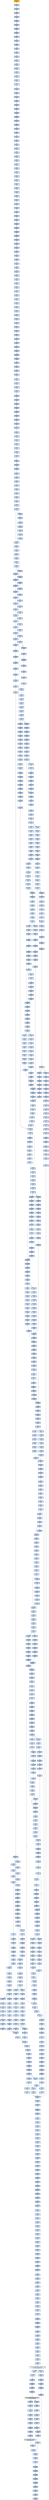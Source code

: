 strict digraph G {
	graph [bgcolor=transparent,
		name=G
	];
	node [color=lightsteelblue,
		fillcolor=lightsteelblue,
		shape=rectangle,
		style=filled
	];
	"0x00419203"	[color=lightgrey,
		fillcolor=orange,
		label="0x00419203
pusha"];
	"0x00419204"	[label="0x00419204
call"];
	"0x00419203" -> "0x00419204"	[color="#000000"];
	"0x00419209"	[label="0x00419209
popl"];
	"0x00419204" -> "0x00419209"	[color="#000000"];
	"0x0041920a"	[label="0x0041920a
addl"];
	"0x00419209" -> "0x0041920a"	[color="#000000"];
	"0x0041920f"	[label="0x0041920f
movl"];
	"0x0041920a" -> "0x0041920f"	[color="#000000"];
	"0x00419211"	[label="0x00419211
addl"];
	"0x0041920f" -> "0x00419211"	[color="#000000"];
	"0x00419213"	[label="0x00419213
subl"];
	"0x00419211" -> "0x00419213"	[color="#000000"];
	"0x00419215"	[label="0x00419215
movl"];
	"0x00419213" -> "0x00419215"	[color="#000000"];
	"0x00419217"	[label="0x00419217
lodsw"];
	"0x00419215" -> "0x00419217"	[color="#000000"];
	"0x00419219"	[label="0x00419219
shll"];
	"0x00419217" -> "0x00419219"	[color="#000000"];
	"0x0041921c"	[label="0x0041921c
movl"];
	"0x00419219" -> "0x0041921c"	[color="#000000"];
	"0x0041921e"	[label="0x0041921e
pushl"];
	"0x0041921c" -> "0x0041921e"	[color="#000000"];
	"0x0041921f"	[label="0x0041921f
lodsl"];
	"0x0041921e" -> "0x0041921f"	[color="#000000"];
	"0x00419220"	[label="0x00419220
subl"];
	"0x0041921f" -> "0x00419220"	[color="#000000"];
	"0x00419222"	[label="0x00419222
addl"];
	"0x00419220" -> "0x00419222"	[color="#000000"];
	"0x00419224"	[label="0x00419224
movl"];
	"0x00419222" -> "0x00419224"	[color="#000000"];
	"0x00419226"	[label="0x00419226
pushl"];
	"0x00419224" -> "0x00419226"	[color="#000000"];
	"0x00419227"	[label="0x00419227
pushl"];
	"0x00419226" -> "0x00419227"	[color="#000000"];
	"0x00419228"	[label="0x00419228
decl"];
	"0x00419227" -> "0x00419228"	[color="#000000"];
	"0x00419229"	[label="0x00419229
movb"];
	"0x00419228" -> "0x00419229"	[color="#000000"];
	"0x0041922d"	[label="0x0041922d
movb"];
	"0x00419229" -> "0x0041922d"	[color="#000000"];
	"0x00419230"	[label="0x00419230
jne"];
	"0x0041922d" -> "0x00419230"	[color="#000000"];
	"0x00419232"	[label="0x00419232
subl"];
	"0x00419230" -> "0x00419232"	[color="#000000",
		label=F];
	"0x00419234"	[label="0x00419234
lodsb"];
	"0x00419232" -> "0x00419234"	[color="#000000"];
	"0x00419235"	[label="0x00419235
movl"];
	"0x00419234" -> "0x00419235"	[color="#000000"];
	"0x00419237"	[label="0x00419237
andb"];
	"0x00419235" -> "0x00419237"	[color="#000000"];
	"0x0041923a"	[label="0x0041923a
andb"];
	"0x00419237" -> "0x0041923a"	[color="#000000"];
	"0x0041923c"	[label="0x0041923c
shll"];
	"0x0041923a" -> "0x0041923c"	[color="#000000"];
	"0x0041923f"	[label="0x0041923f
movb"];
	"0x0041923c" -> "0x0041923f"	[color="#000000"];
	"0x00419241"	[label="0x00419241
lodsb"];
	"0x0041923f" -> "0x00419241"	[color="#000000"];
	"0x00419242"	[label="0x00419242
orl"];
	"0x00419241" -> "0x00419242"	[color="#000000"];
	"0x00419244"	[label="0x00419244
pushl"];
	"0x00419242" -> "0x00419244"	[color="#000000"];
	"0x00419245"	[label="0x00419245
addb"];
	"0x00419244" -> "0x00419245"	[color="#000000"];
	"0x00419247"	[label="0x00419247
movl"];
	"0x00419245" -> "0x00419247"	[color="#000000"];
	"0x0041924c"	[label="0x0041924c
shll"];
	"0x00419247" -> "0x0041924c"	[color="#000000"];
	"0x0041924e"	[label="0x0041924e
popl"];
	"0x0041924c" -> "0x0041924e"	[color="#000000"];
	"0x0041924f"	[label="0x0041924f
popl"];
	"0x0041924e" -> "0x0041924f"	[color="#000000"];
	"0x00419250"	[label="0x00419250
movl"];
	"0x0041924f" -> "0x00419250"	[color="#000000"];
	"0x00419252"	[label="0x00419252
leal"];
	"0x00419250" -> "0x00419252"	[color="#000000"];
	"0x00419259"	[label="0x00419259
pushl"];
	"0x00419252" -> "0x00419259"	[color="#000000"];
	"0x0041925a"	[label="0x0041925a
subl"];
	"0x00419259" -> "0x0041925a"	[color="#000000"];
	"0x0041925c"	[label="0x0041925c
pushl"];
	"0x0041925a" -> "0x0041925c"	[color="#000000"];
	"0x0041925d"	[label="0x0041925d
pushl"];
	"0x0041925c" -> "0x0041925d"	[color="#000000"];
	"0x0041925e"	[label="0x0041925e
movl"];
	"0x0041925d" -> "0x0041925e"	[color="#000000"];
	"0x00419260"	[label="0x00419260
pushl"];
	"0x0041925e" -> "0x00419260"	[color="#000000"];
	"0x00419261"	[label="0x00419261
movw"];
	"0x00419260" -> "0x00419261"	[color="#000000"];
	"0x00419264"	[label="0x00419264
shll"];
	"0x00419261" -> "0x00419264"	[color="#000000"];
	"0x00419267"	[label="0x00419267
pushl"];
	"0x00419264" -> "0x00419267"	[color="#000000"];
	"0x00419268"	[label="0x00419268
pushl"];
	"0x00419267" -> "0x00419268"	[color="#000000"];
	"0x00419269"	[label="0x00419269
addl"];
	"0x00419268" -> "0x00419269"	[color="#000000"];
	"0x0041926c"	[label="0x0041926c
pushl"];
	"0x00419269" -> "0x0041926c"	[color="#000000"];
	"0x0041926d"	[label="0x0041926d
pushl"];
	"0x0041926c" -> "0x0041926d"	[color="#000000"];
	"0x0041926e"	[label="0x0041926e
addl"];
	"0x0041926d" -> "0x0041926e"	[color="#000000"];
	"0x00419271"	[label="0x00419271
pushl"];
	"0x0041926e" -> "0x00419271"	[color="#000000"];
	"0x00419272"	[label="0x00419272
pushl"];
	"0x00419271" -> "0x00419272"	[color="#000000"];
	"0x00419273"	[label="0x00419273
call"];
	"0x00419272" -> "0x00419273"	[color="#000000"];
	"0x004192d6"	[label="0x004192d6
pushl"];
	"0x00419273" -> "0x004192d6"	[color="#000000"];
	"0x004192d7"	[label="0x004192d7
pushl"];
	"0x004192d6" -> "0x004192d7"	[color="#000000"];
	"0x004192d8"	[label="0x004192d8
pushl"];
	"0x004192d7" -> "0x004192d8"	[color="#000000"];
	"0x004192d9"	[label="0x004192d9
pushl"];
	"0x004192d8" -> "0x004192d9"	[color="#000000"];
	"0x004192da"	[label="0x004192da
subl"];
	"0x004192d9" -> "0x004192da"	[color="#000000"];
	"0x004192dd"	[label="0x004192dd
movl"];
	"0x004192da" -> "0x004192dd"	[color="#000000"];
	"0x004192e4"	[label="0x004192e4
movl"];
	"0x004192dd" -> "0x004192e4"	[color="#000000"];
	"0x004192ec"	[label="0x004192ec
movb"];
	"0x004192e4" -> "0x004192ec"	[color="#000000"];
	"0x004192f1"	[label="0x004192f1
movl"];
	"0x004192ec" -> "0x004192f1"	[color="#000000"];
	"0x004192f8"	[label="0x004192f8
leal"];
	"0x004192f1" -> "0x004192f8"	[color="#000000"];
	"0x004192fb"	[label="0x004192fb
movl"];
	"0x004192f8" -> "0x004192fb"	[color="#000000"];
	"0x004192ff"	[label="0x004192ff
movl"];
	"0x004192fb" -> "0x004192ff"	[color="#000000"];
	"0x00419304"	[label="0x00419304
movzbl"];
	"0x004192ff" -> "0x00419304"	[color="#000000"];
	"0x00419308"	[label="0x00419308
movl"];
	"0x00419304" -> "0x00419308"	[color="#000000"];
	"0x0041930a"	[label="0x0041930a
shll"];
	"0x00419308" -> "0x0041930a"	[color="#000000"];
	"0x0041930c"	[label="0x0041930c
movl"];
	"0x0041930a" -> "0x0041930c"	[color="#000000"];
	"0x0041930e"	[label="0x0041930e
decl"];
	"0x0041930c" -> "0x0041930e"	[color="#000000"];
	"0x0041930f"	[label="0x0041930f
movl"];
	"0x0041930e" -> "0x0041930f"	[color="#000000"];
	"0x00419313"	[label="0x00419313
movzbl"];
	"0x0041930f" -> "0x00419313"	[color="#000000"];
	"0x00419317"	[label="0x00419317
shll"];
	"0x00419313" -> "0x00419317"	[color="#000000"];
	"0x00419319"	[label="0x00419319
decl"];
	"0x00419317" -> "0x00419319"	[color="#000000"];
	"0x0041931a"	[label="0x0041931a
movl"];
	"0x00419319" -> "0x0041931a"	[color="#000000"];
	"0x0041931e"	[label="0x0041931e
movl"];
	"0x0041931a" -> "0x0041931e"	[color="#000000"];
	"0x00419325"	[label="0x00419325
movzbl"];
	"0x0041931e" -> "0x00419325"	[color="#000000"];
	"0x00419328"	[label="0x00419328
movl"];
	"0x00419325" -> "0x00419328"	[color="#000000"];
	"0x0041932f"	[label="0x0041932f
movl"];
	"0x00419328" -> "0x0041932f"	[color="#000000"];
	"0x00419337"	[label="0x00419337
movl"];
	"0x0041932f" -> "0x00419337"	[color="#000000"];
	"0x0041933d"	[label="0x0041933d
movl"];
	"0x00419337" -> "0x0041933d"	[color="#000000"];
	"0x00419342"	[label="0x00419342
movl"];
	"0x0041933d" -> "0x00419342"	[color="#000000"];
	"0x00419346"	[label="0x00419346
movl"];
	"0x00419342" -> "0x00419346"	[color="#000000"];
	"0x0041934e"	[label="0x0041934e
movl"];
	"0x00419346" -> "0x0041934e"	[color="#000000"];
	"0x00419356"	[label="0x00419356
movl"];
	"0x0041934e" -> "0x00419356"	[color="#000000"];
	"0x0041935e"	[label="0x0041935e
movl"];
	"0x00419356" -> "0x0041935e"	[color="#000000"];
	"0x00419366"	[label="0x00419366
movzbl"];
	"0x0041935e" -> "0x00419366"	[color="#000000"];
	"0x0041936a"	[label="0x0041936a
addl"];
	"0x00419366" -> "0x0041936a"	[color="#000000"];
	"0x0041936c"	[label="0x0041936c
shll"];
	"0x0041936a" -> "0x0041936c"	[color="#000000"];
	"0x0041936e"	[label="0x0041936e
leal"];
	"0x0041936c" -> "0x0041936e"	[color="#000000"];
	"0x00419374"	[label="0x00419374
cmpl"];
	"0x0041936e" -> "0x00419374"	[color="#000000"];
	"0x00419378"	[label="0x00419378
jae"];
	"0x00419374" -> "0x00419378"	[color="#000000"];
	"0x0041937a"	[label="0x0041937a
movl"];
	"0x00419378" -> "0x0041937a"	[color="#000000",
		label=F];
	"0x0041937e"	[label="0x0041937e
movw"];
	"0x0041937a" -> "0x0041937e"	[color="#000000"];
	"0x00419383"	[label="0x00419383
addl"];
	"0x0041937e" -> "0x00419383"	[color="#000000"];
	"0x00419386"	[label="0x00419386
loop"];
	"0x00419383" -> "0x00419386"	[color="#000000"];
	"0x00419388"	[label="0x00419388
movl"];
	"0x00419386" -> "0x00419388"	[color="#000000",
		label=F];
	"0x0041938f"	[label="0x0041938f
xorl"];
	"0x00419388" -> "0x0041938f"	[color="#000000"];
	"0x00419391"	[label="0x00419391
movl"];
	"0x0041938f" -> "0x00419391"	[color="#000000"];
	"0x00419399"	[label="0x00419399
movl"];
	"0x00419391" -> "0x00419399"	[color="#000000"];
	"0x0041939b"	[label="0x0041939b
addl"];
	"0x00419399" -> "0x0041939b"	[color="#000000"];
	"0x004193a2"	[label="0x004193a2
movl"];
	"0x0041939b" -> "0x004193a2"	[color="#000000"];
	"0x004193a6"	[label="0x004193a6
xorl"];
	"0x004193a2" -> "0x004193a6"	[color="#000000"];
	"0x004193a8"	[label="0x004193a8
cmpl"];
	"0x004193a6" -> "0x004193a8"	[color="#000000"];
	"0x004193ac"	[label="0x004193ac
je"];
	"0x004193a8" -> "0x004193ac"	[color="#000000"];
	"0x004193b2"	[label="0x004193b2
movzbl"];
	"0x004193ac" -> "0x004193b2"	[color="#000000",
		label=F];
	"0x004193b5"	[label="0x004193b5
shll"];
	"0x004193b2" -> "0x004193b5"	[color="#000000"];
	"0x004193b8"	[label="0x004193b8
incl"];
	"0x004193b5" -> "0x004193b8"	[color="#000000"];
	"0x004193b9"	[label="0x004193b9
incl"];
	"0x004193b8" -> "0x004193b9"	[color="#000000"];
	"0x004193ba"	[label="0x004193ba
orl"];
	"0x004193b9" -> "0x004193ba"	[color="#000000"];
	"0x004193bc"	[label="0x004193bc
cmpl"];
	"0x004193ba" -> "0x004193bc"	[color="#000000"];
	"0x004193bf"	[label="0x004193bf
jle"];
	"0x004193bc" -> "0x004193bf"	[color="#000000"];
	"0x004193c1"	[label="0x004193c1
movl"];
	"0x004193bf" -> "0x004193c1"	[color="#000000",
		label=F];
	"0x004193c8"	[label="0x004193c8
cmpl"];
	"0x004193c1" -> "0x004193c8"	[color="#000000"];
	"0x004193cc"	[label="0x004193cc
jae"];
	"0x004193c8" -> "0x004193cc"	[color="#000000"];
	"0x004193d2"	[label="0x004193d2
movl"];
	"0x004193cc" -> "0x004193d2"	[color="#000000",
		label=F];
	"0x004193d6"	[label="0x004193d6
andl"];
	"0x004193d2" -> "0x004193d6"	[color="#000000"];
	"0x004193da"	[label="0x004193da
movl"];
	"0x004193d6" -> "0x004193da"	[color="#000000"];
	"0x004193de"	[label="0x004193de
movl"];
	"0x004193da" -> "0x004193de"	[color="#000000"];
	"0x004193e2"	[label="0x004193e2
shll"];
	"0x004193de" -> "0x004193e2"	[color="#000000"];
	"0x004193e5"	[label="0x004193e5
movl"];
	"0x004193e2" -> "0x004193e5"	[color="#000000"];
	"0x004193e9"	[label="0x004193e9
addl"];
	"0x004193e5" -> "0x004193e9"	[color="#000000"];
	"0x004193eb"	[label="0x004193eb
cmpl"];
	"0x004193e9" -> "0x004193eb"	[color="#000000"];
	"0x004193f3"	[label="0x004193f3
leal"];
	"0x004193eb" -> "0x004193f3"	[color="#000000"];
	"0x004193f6"	[label="0x004193f6
ja"];
	"0x004193f3" -> "0x004193f6"	[color="#000000"];
	"0x00419410"	[label="0x00419410
movl"];
	"0x004193f6" -> "0x00419410"	[color="#000000",
		label=T];
	"0x004193f8"	[label="0x004193f8
cmpl"];
	"0x004193f6" -> "0x004193f8"	[color="#000000",
		label=F];
	"0x00419414"	[label="0x00419414
movw"];
	"0x00419410" -> "0x00419414"	[color="#000000"];
	"0x00419418"	[label="0x00419418
shrl"];
	"0x00419414" -> "0x00419418"	[color="#000000"];
	"0x0041941b"	[label="0x0041941b
movzwl"];
	"0x00419418" -> "0x0041941b"	[color="#000000"];
	"0x0041941e"	[label="0x0041941e
imull"];
	"0x0041941b" -> "0x0041941e"	[color="#000000"];
	"0x00419421"	[label="0x00419421
cmpl"];
	"0x0041941e" -> "0x00419421"	[color="#000000"];
	"0x00419423"	[label="0x00419423
jae"];
	"0x00419421" -> "0x00419423"	[color="#000000"];
	"0x00419429"	[label="0x00419429
movl"];
	"0x00419423" -> "0x00419429"	[color="#000000",
		label=F];
	"0x00419606"	[label="0x00419606
movl"];
	"0x00419423" -> "0x00419606"	[color="#000000",
		label=T];
	"0x0041942d"	[label="0x0041942d
movl"];
	"0x00419429" -> "0x0041942d"	[color="#000000"];
	"0x00419432"	[label="0x00419432
subl"];
	"0x0041942d" -> "0x00419432"	[color="#000000"];
	"0x00419434"	[label="0x00419434
movb"];
	"0x00419432" -> "0x00419434"	[color="#000000"];
	"0x00419438"	[label="0x00419438
sarl"];
	"0x00419434" -> "0x00419438"	[color="#000000"];
	"0x0041943b"	[label="0x0041943b
movl"];
	"0x00419438" -> "0x0041943b"	[color="#000000"];
	"0x00419440"	[label="0x00419440
leal"];
	"0x0041943b" -> "0x00419440"	[color="#000000"];
	"0x00419443"	[label="0x00419443
movzbl"];
	"0x00419440" -> "0x00419443"	[color="#000000"];
	"0x00419448"	[label="0x00419448
movw"];
	"0x00419443" -> "0x00419448"	[color="#000000"];
	"0x0041944c"	[label="0x0041944c
movl"];
	"0x00419448" -> "0x0041944c"	[color="#000000"];
	"0x00419450"	[label="0x00419450
andl"];
	"0x0041944c" -> "0x00419450"	[color="#000000"];
	"0x00419454"	[label="0x00419454
movl"];
	"0x00419450" -> "0x00419454"	[color="#000000"];
	"0x00419458"	[label="0x00419458
shll"];
	"0x00419454" -> "0x00419458"	[color="#000000"];
	"0x0041945a"	[label="0x0041945a
movl"];
	"0x00419458" -> "0x0041945a"	[color="#000000"];
	"0x0041945f"	[label="0x0041945f
subl"];
	"0x0041945a" -> "0x0041945f"	[color="#000000"];
	"0x00419463"	[label="0x00419463
sarl"];
	"0x0041945f" -> "0x00419463"	[color="#000000"];
	"0x00419465"	[label="0x00419465
addl"];
	"0x00419463" -> "0x00419465"	[color="#000000"];
	"0x00419467"	[label="0x00419467
imull"];
	"0x00419465" -> "0x00419467"	[color="#000000"];
	"0x0041946d"	[label="0x0041946d
cmpl"];
	"0x00419467" -> "0x0041946d"	[color="#000000"];
	"0x00419472"	[label="0x00419472
leal"];
	"0x0041946d" -> "0x00419472"	[color="#000000"];
	"0x00419479"	[label="0x00419479
movl"];
	"0x00419472" -> "0x00419479"	[color="#000000"];
	"0x0041947d"	[label="0x0041947d
jle"];
	"0x00419479" -> "0x0041947d"	[color="#000000"];
	"0x0041954d"	[label="0x0041954d
leal"];
	"0x0041947d" -> "0x0041954d"	[color="#000000",
		label=T];
	"0x00419483"	[label="0x00419483
movl"];
	"0x0041947d" -> "0x00419483"	[color="#000000",
		label=F];
	"0x00419550"	[label="0x00419550
movl"];
	"0x0041954d" -> "0x00419550"	[color="#000000"];
	"0x00419554"	[label="0x00419554
addl"];
	"0x00419550" -> "0x00419554"	[color="#000000"];
	"0x00419556"	[label="0x00419556
cmpl"];
	"0x00419554" -> "0x00419556"	[color="#000000"];
	"0x0041955e"	[label="0x0041955e
ja"];
	"0x00419556" -> "0x0041955e"	[color="#000000"];
	"0x00419578"	[label="0x00419578
movl"];
	"0x0041955e" -> "0x00419578"	[color="#000000",
		label=T];
	"0x00419560"	[label="0x00419560
cmpl"];
	"0x0041955e" -> "0x00419560"	[color="#000000",
		label=F];
	"0x0041957c"	[label="0x0041957c
movw"];
	"0x00419578" -> "0x0041957c"	[color="#000000"];
	"0x00419580"	[label="0x00419580
shrl"];
	"0x0041957c" -> "0x00419580"	[color="#000000"];
	"0x00419583"	[label="0x00419583
movzwl"];
	"0x00419580" -> "0x00419583"	[color="#000000"];
	"0x00419586"	[label="0x00419586
imull"];
	"0x00419583" -> "0x00419586"	[color="#000000"];
	"0x00419589"	[label="0x00419589
cmpl"];
	"0x00419586" -> "0x00419589"	[color="#000000"];
	"0x0041958b"	[label="0x0041958b
jae"];
	"0x00419589" -> "0x0041958b"	[color="#000000"];
	"0x0041958d"	[label="0x0041958d
movl"];
	"0x0041958b" -> "0x0041958d"	[color="#000000",
		label=F];
	"0x004195a6"	[label="0x004195a6
subl"];
	"0x0041958b" -> "0x004195a6"	[color="#000000",
		label=T];
	"0x00419591"	[label="0x00419591
movl"];
	"0x0041958d" -> "0x00419591"	[color="#000000"];
	"0x00419596"	[label="0x00419596
subl"];
	"0x00419591" -> "0x00419596"	[color="#000000"];
	"0x00419598"	[label="0x00419598
movl"];
	"0x00419596" -> "0x00419598"	[color="#000000"];
	"0x0041959a"	[label="0x0041959a
sarl"];
	"0x00419598" -> "0x0041959a"	[color="#000000"];
	"0x0041959d"	[label="0x0041959d
leal"];
	"0x0041959a" -> "0x0041959d"	[color="#000000"];
	"0x004195a0"	[label="0x004195a0
movw"];
	"0x0041959d" -> "0x004195a0"	[color="#000000"];
	"0x004195a4"	[label="0x004195a4
jmp"];
	"0x004195a0" -> "0x004195a4"	[color="#000000"];
	"0x00419545"	[label="0x00419545
cmpl"];
	"0x004195a4" -> "0x00419545"	[color="#000000"];
	"0x0041954b"	[label="0x0041954b
jg"];
	"0x00419545" -> "0x0041954b"	[color="#000000"];
	"0x004195be"	[label="0x004195be
movl"];
	"0x0041954b" -> "0x004195be"	[color="#000000",
		label=T];
	"0x004195aa"	[label="0x004195aa
subl"];
	"0x004195a6" -> "0x004195aa"	[color="#000000"];
	"0x004195ac"	[label="0x004195ac
movl"];
	"0x004195aa" -> "0x004195ac"	[color="#000000"];
	"0x004195ae"	[label="0x004195ae
leal"];
	"0x004195ac" -> "0x004195ae"	[color="#000000"];
	"0x004195b1"	[label="0x004195b1
shrw"];
	"0x004195ae" -> "0x004195b1"	[color="#000000"];
	"0x004195b5"	[label="0x004195b5
subw"];
	"0x004195b1" -> "0x004195b5"	[color="#000000"];
	"0x004195b8"	[label="0x004195b8
movw"];
	"0x004195b5" -> "0x004195b8"	[color="#000000"];
	"0x004195bc"	[label="0x004195bc
jmp"];
	"0x004195b8" -> "0x004195bc"	[color="#000000"];
	"0x004195bc" -> "0x00419545"	[color="#000000"];
	"0x004195c2"	[label="0x004195c2
movl"];
	"0x004195be" -> "0x004195c2"	[color="#000000"];
	"0x004195c4"	[label="0x004195c4
movl"];
	"0x004195c2" -> "0x004195c4"	[color="#000000"];
	"0x004195cb"	[label="0x004195cb
movb"];
	"0x004195c4" -> "0x004195cb"	[color="#000000"];
	"0x004195cf"	[label="0x004195cf
movb"];
	"0x004195cb" -> "0x004195cf"	[color="#000000"];
	"0x004195d2"	[label="0x004195d2
incl"];
	"0x004195cf" -> "0x004195d2"	[color="#000000"];
	"0x004195d3"	[label="0x004195d3
cmpl"];
	"0x004195d2" -> "0x004195d3"	[color="#000000"];
	"0x004195d8"	[label="0x004195d8
movl"];
	"0x004195d3" -> "0x004195d8"	[color="#000000"];
	"0x004195dc"	[label="0x004195dc
jg"];
	"0x004195d8" -> "0x004195dc"	[color="#000000"];
	"0x004195de"	[label="0x004195de
movl"];
	"0x004195dc" -> "0x004195de"	[color="#000000",
		label=F];
	"0x004195eb"	[label="0x004195eb
cmpl"];
	"0x004195dc" -> "0x004195eb"	[color="#000000",
		label=T];
	"0x004195e6"	[label="0x004195e6
jmp"];
	"0x004195de" -> "0x004195e6"	[color="#000000"];
	"0x00419d07"	[label="0x00419d07
movl"];
	"0x004195e6" -> "0x00419d07"	[color="#000000"];
	"0x00419d0e"	[label="0x00419d0e
cmpl"];
	"0x00419d07" -> "0x00419d0e"	[color="#000000"];
	"0x00419d12"	[label="0x00419d12
jb"];
	"0x00419d0e" -> "0x00419d12"	[color="#000000"];
	"0x00419d18"	[label="0x00419d18
cmpl"];
	"0x00419d12" -> "0x00419d18"	[color="#000000",
		label=F];
	"0x004193fc"	[label="0x004193fc
je"];
	"0x004193f8" -> "0x004193fc"	[color="#000000"];
	"0x00419402"	[label="0x00419402
shll"];
	"0x004193fc" -> "0x00419402"	[color="#000000",
		label=F];
	"0x00419407"	[label="0x00419407
movzbl"];
	"0x00419402" -> "0x00419407"	[color="#000000"];
	"0x0041940a"	[label="0x0041940a
shll"];
	"0x00419407" -> "0x0041940a"	[color="#000000"];
	"0x0041940d"	[label="0x0041940d
incl"];
	"0x0041940a" -> "0x0041940d"	[color="#000000"];
	"0x0041940e"	[label="0x0041940e
orl"];
	"0x0041940d" -> "0x0041940e"	[color="#000000"];
	"0x0041940e" -> "0x00419410"	[color="#000000"];
	"0x00419564"	[label="0x00419564
je"];
	"0x00419560" -> "0x00419564"	[color="#000000"];
	"0x0041956a"	[label="0x0041956a
shll"];
	"0x00419564" -> "0x0041956a"	[color="#000000",
		label=F];
	"0x0041956f"	[label="0x0041956f
movzbl"];
	"0x0041956a" -> "0x0041956f"	[color="#000000"];
	"0x00419572"	[label="0x00419572
shll"];
	"0x0041956f" -> "0x00419572"	[color="#000000"];
	"0x00419575"	[label="0x00419575
incl"];
	"0x00419572" -> "0x00419575"	[color="#000000"];
	"0x00419576"	[label="0x00419576
orl"];
	"0x00419575" -> "0x00419576"	[color="#000000"];
	"0x00419576" -> "0x00419578"	[color="#000000"];
	"0x0041960a"	[label="0x0041960a
subl"];
	"0x00419606" -> "0x0041960a"	[color="#000000"];
	"0x0041960c"	[label="0x0041960c
movl"];
	"0x0041960a" -> "0x0041960c"	[color="#000000"];
	"0x00419610"	[label="0x00419610
subl"];
	"0x0041960c" -> "0x00419610"	[color="#000000"];
	"0x00419612"	[label="0x00419612
movl"];
	"0x00419610" -> "0x00419612"	[color="#000000"];
	"0x00419614"	[label="0x00419614
shrw"];
	"0x00419612" -> "0x00419614"	[color="#000000"];
	"0x00419618"	[label="0x00419618
subw"];
	"0x00419614" -> "0x00419618"	[color="#000000"];
	"0x0041961b"	[label="0x0041961b
cmpl"];
	"0x00419618" -> "0x0041961b"	[color="#000000"];
	"0x00419621"	[label="0x00419621
movw"];
	"0x0041961b" -> "0x00419621"	[color="#000000"];
	"0x00419625"	[label="0x00419625
movl"];
	"0x00419621" -> "0x00419625"	[color="#000000"];
	"0x00419629"	[label="0x00419629
leal"];
	"0x00419625" -> "0x00419629"	[color="#000000"];
	"0x0041962d"	[label="0x0041962d
movl"];
	"0x00419629" -> "0x0041962d"	[color="#000000"];
	"0x00419631"	[label="0x00419631
ja"];
	"0x0041962d" -> "0x00419631"	[color="#000000"];
	"0x00419633"	[label="0x00419633
cmpl"];
	"0x00419631" -> "0x00419633"	[color="#000000",
		label=F];
	"0x00419649"	[label="0x00419649
movl"];
	"0x00419631" -> "0x00419649"	[color="#000000",
		label=T];
	"0x00419637"	[label="0x00419637
je"];
	"0x00419633" -> "0x00419637"	[color="#000000"];
	"0x0041963d"	[label="0x0041963d
movzbl"];
	"0x00419637" -> "0x0041963d"	[color="#000000",
		label=F];
	"0x00419640"	[label="0x00419640
shll"];
	"0x0041963d" -> "0x00419640"	[color="#000000"];
	"0x00419643"	[label="0x00419643
shll"];
	"0x00419640" -> "0x00419643"	[color="#000000"];
	"0x00419646"	[label="0x00419646
incl"];
	"0x00419643" -> "0x00419646"	[color="#000000"];
	"0x00419647"	[label="0x00419647
orl"];
	"0x00419646" -> "0x00419647"	[color="#000000"];
	"0x00419647" -> "0x00419649"	[color="#000000"];
	"0x0041964d"	[label="0x0041964d
movl"];
	"0x00419649" -> "0x0041964d"	[color="#000000"];
	"0x0041964f"	[label="0x0041964f
shrl"];
	"0x0041964d" -> "0x0041964f"	[color="#000000"];
	"0x00419652"	[label="0x00419652
movw"];
	"0x0041964f" -> "0x00419652"	[color="#000000"];
	"0x00419659"	[label="0x00419659
movzwl"];
	"0x00419652" -> "0x00419659"	[color="#000000"];
	"0x0041965c"	[label="0x0041965c
imull"];
	"0x00419659" -> "0x0041965c"	[color="#000000"];
	"0x0041965f"	[label="0x0041965f
cmpl"];
	"0x0041965c" -> "0x0041965f"	[color="#000000"];
	"0x00419661"	[label="0x00419661
jae"];
	"0x0041965f" -> "0x00419661"	[color="#000000"];
	"0x004196b5"	[label="0x004196b5
movl"];
	"0x00419661" -> "0x004196b5"	[color="#000000",
		label=T];
	"0x00419663"	[label="0x00419663
movl"];
	"0x00419661" -> "0x00419663"	[color="#000000",
		label=F];
	"0x004196b7"	[label="0x004196b7
subl"];
	"0x004196b5" -> "0x004196b7"	[color="#000000"];
	"0x004196b9"	[label="0x004196b9
subl"];
	"0x004196b7" -> "0x004196b9"	[color="#000000"];
	"0x004196bb"	[label="0x004196bb
movl"];
	"0x004196b9" -> "0x004196bb"	[color="#000000"];
	"0x004196bd"	[label="0x004196bd
shrw"];
	"0x004196bb" -> "0x004196bd"	[color="#000000"];
	"0x004196c1"	[label="0x004196c1
movl"];
	"0x004196bd" -> "0x004196c1"	[color="#000000"];
	"0x004196c5"	[label="0x004196c5
subw"];
	"0x004196c1" -> "0x004196c5"	[color="#000000"];
	"0x004196c8"	[label="0x004196c8
cmpl"];
	"0x004196c5" -> "0x004196c8"	[color="#000000"];
	"0x004196ce"	[label="0x004196ce
movw"];
	"0x004196c8" -> "0x004196ce"	[color="#000000"];
	"0x004196d5"	[label="0x004196d5
ja"];
	"0x004196ce" -> "0x004196d5"	[color="#000000"];
	"0x004196ed"	[label="0x004196ed
movl"];
	"0x004196d5" -> "0x004196ed"	[color="#000000",
		label=T];
	"0x004196d7"	[label="0x004196d7
cmpl"];
	"0x004196d5" -> "0x004196d7"	[color="#000000",
		label=F];
	"0x004196f1"	[label="0x004196f1
movl"];
	"0x004196ed" -> "0x004196f1"	[color="#000000"];
	"0x004196f3"	[label="0x004196f3
shrl"];
	"0x004196f1" -> "0x004196f3"	[color="#000000"];
	"0x004196f6"	[label="0x004196f6
movw"];
	"0x004196f3" -> "0x004196f6"	[color="#000000"];
	"0x004196fd"	[label="0x004196fd
movzwl"];
	"0x004196f6" -> "0x004196fd"	[color="#000000"];
	"0x00419700"	[label="0x00419700
imull"];
	"0x004196fd" -> "0x00419700"	[color="#000000"];
	"0x00419703"	[label="0x00419703
cmpl"];
	"0x00419700" -> "0x00419703"	[color="#000000"];
	"0x00419705"	[label="0x00419705
jae"];
	"0x00419703" -> "0x00419705"	[color="#000000"];
	"0x0041970b"	[label="0x0041970b
movl"];
	"0x00419705" -> "0x0041970b"	[color="#000000",
		label=F];
	"0x004197ee"	[label="0x004197ee
movl"];
	"0x00419705" -> "0x004197ee"	[color="#000000",
		label=T];
	"0x00419710"	[label="0x00419710
movl"];
	"0x0041970b" -> "0x00419710"	[color="#000000"];
	"0x00419712"	[label="0x00419712
subl"];
	"0x00419710" -> "0x00419712"	[color="#000000"];
	"0x00419714"	[label="0x00419714
movl"];
	"0x00419712" -> "0x00419714"	[color="#000000"];
	"0x0041971c"	[label="0x0041971c
movl"];
	"0x00419714" -> "0x0041971c"	[color="#000000"];
	"0x0041971e"	[label="0x0041971e
sarl"];
	"0x0041971c" -> "0x0041971e"	[color="#000000"];
	"0x00419721"	[label="0x00419721
leal"];
	"0x0041971e" -> "0x00419721"	[color="#000000"];
	"0x00419724"	[label="0x00419724
movl"];
	"0x00419721" -> "0x00419724"	[color="#000000"];
	"0x00419728"	[label="0x00419728
movw"];
	"0x00419724" -> "0x00419728"	[color="#000000"];
	"0x0041972f"	[label="0x0041972f
movl"];
	"0x00419728" -> "0x0041972f"	[color="#000000"];
	"0x00419733"	[label="0x00419733
movl"];
	"0x0041972f" -> "0x00419733"	[color="#000000"];
	"0x00419737"	[label="0x00419737
shll"];
	"0x00419733" -> "0x00419737"	[color="#000000"];
	"0x0041973a"	[label="0x0041973a
addl"];
	"0x00419737" -> "0x0041973a"	[color="#000000"];
	"0x0041973e"	[label="0x0041973e
cmpl"];
	"0x0041973a" -> "0x0041973e"	[color="#000000"];
	"0x00419744"	[label="0x00419744
leal"];
	"0x0041973e" -> "0x00419744"	[color="#000000"];
	"0x00419747"	[label="0x00419747
ja"];
	"0x00419744" -> "0x00419747"	[color="#000000"];
	"0x0041975f"	[label="0x0041975f
movw"];
	"0x00419747" -> "0x0041975f"	[color="#000000",
		label=T];
	"0x00419749"	[label="0x00419749
cmpl"];
	"0x00419747" -> "0x00419749"	[color="#000000",
		label=F];
	"0x00419766"	[label="0x00419766
movl"];
	"0x0041975f" -> "0x00419766"	[color="#000000"];
	"0x00419768"	[label="0x00419768
shrl"];
	"0x00419766" -> "0x00419768"	[color="#000000"];
	"0x0041976b"	[label="0x0041976b
movzwl"];
	"0x00419768" -> "0x0041976b"	[color="#000000"];
	"0x0041976e"	[label="0x0041976e
imull"];
	"0x0041976b" -> "0x0041976e"	[color="#000000"];
	"0x00419771"	[label="0x00419771
cmpl"];
	"0x0041976e" -> "0x00419771"	[color="#000000"];
	"0x00419773"	[label="0x00419773
jae"];
	"0x00419771" -> "0x00419773"	[color="#000000"];
	"0x004197d5"	[label="0x004197d5
subl"];
	"0x00419773" -> "0x004197d5"	[color="#000000",
		label=T];
	"0x00419775"	[label="0x00419775
subl"];
	"0x00419773" -> "0x00419775"	[color="#000000",
		label=F];
	"0x004197d7"	[label="0x004197d7
subl"];
	"0x004197d5" -> "0x004197d7"	[color="#000000"];
	"0x004197d9"	[label="0x004197d9
movl"];
	"0x004197d7" -> "0x004197d9"	[color="#000000"];
	"0x004197db"	[label="0x004197db
shrw"];
	"0x004197d9" -> "0x004197db"	[color="#000000"];
	"0x004197df"	[label="0x004197df
subw"];
	"0x004197db" -> "0x004197df"	[color="#000000"];
	"0x004197e2"	[label="0x004197e2
movw"];
	"0x004197df" -> "0x004197e2"	[color="#000000"];
	"0x004197e9"	[label="0x004197e9
jmp"];
	"0x004197e2" -> "0x004197e9"	[color="#000000"];
	"0x0041990d"	[label="0x0041990d
xorl"];
	"0x004197e9" -> "0x0041990d"	[color="#000000"];
	"0x0041990f"	[label="0x0041990f
cmpl"];
	"0x0041990d" -> "0x0041990f"	[color="#000000"];
	"0x00419914"	[label="0x00419914
movl"];
	"0x0041990f" -> "0x00419914"	[color="#000000"];
	"0x00419918"	[label="0x00419918
setg"];
	"0x00419914" -> "0x00419918"	[color="#000000"];
	"0x0041991b"	[label="0x0041991b
addl"];
	"0x00419918" -> "0x0041991b"	[color="#000000"];
	"0x00419921"	[label="0x00419921
leal"];
	"0x0041991b" -> "0x00419921"	[color="#000000"];
	"0x00419925"	[label="0x00419925
movl"];
	"0x00419921" -> "0x00419925"	[color="#000000"];
	"0x00419929"	[label="0x00419929
cmpl"];
	"0x00419925" -> "0x00419929"	[color="#000000"];
	"0x0041992f"	[label="0x0041992f
ja"];
	"0x00419929" -> "0x0041992f"	[color="#000000"];
	"0x00419947"	[label="0x00419947
movw"];
	"0x0041992f" -> "0x00419947"	[color="#000000",
		label=T];
	"0x00419931"	[label="0x00419931
cmpl"];
	"0x0041992f" -> "0x00419931"	[color="#000000",
		label=F];
	"0x0041994a"	[label="0x0041994a
movl"];
	"0x00419947" -> "0x0041994a"	[color="#000000"];
	"0x0041994c"	[label="0x0041994c
shrl"];
	"0x0041994a" -> "0x0041994c"	[color="#000000"];
	"0x0041994f"	[label="0x0041994f
movzwl"];
	"0x0041994c" -> "0x0041994f"	[color="#000000"];
	"0x00419952"	[label="0x00419952
imull"];
	"0x0041994f" -> "0x00419952"	[color="#000000"];
	"0x00419955"	[label="0x00419955
cmpl"];
	"0x00419952" -> "0x00419955"	[color="#000000"];
	"0x00419957"	[label="0x00419957
jae"];
	"0x00419955" -> "0x00419957"	[color="#000000"];
	"0x00419959"	[label="0x00419959
movl"];
	"0x00419957" -> "0x00419959"	[color="#000000",
		label=F];
	"0x00419988"	[label="0x00419988
subl"];
	"0x00419957" -> "0x00419988"	[color="#000000",
		label=T];
	"0x0041995d"	[label="0x0041995d
movl"];
	"0x00419959" -> "0x0041995d"	[color="#000000"];
	"0x00419962"	[label="0x00419962
subl"];
	"0x0041995d" -> "0x00419962"	[color="#000000"];
	"0x00419964"	[label="0x00419964
shll"];
	"0x00419962" -> "0x00419964"	[color="#000000"];
	"0x00419969"	[label="0x00419969
sarl"];
	"0x00419964" -> "0x00419969"	[color="#000000"];
	"0x0041996c"	[label="0x0041996c
movl"];
	"0x00419969" -> "0x0041996c"	[color="#000000"];
	"0x00419974"	[label="0x00419974
leal"];
	"0x0041996c" -> "0x00419974"	[color="#000000"];
	"0x00419977"	[label="0x00419977
movw"];
	"0x00419974" -> "0x00419977"	[color="#000000"];
	"0x0041997a"	[label="0x0041997a
movl"];
	"0x00419977" -> "0x0041997a"	[color="#000000"];
	"0x0041997e"	[label="0x0041997e
leal"];
	"0x0041997a" -> "0x0041997e"	[color="#000000"];
	"0x00419982"	[label="0x00419982
movl"];
	"0x0041997e" -> "0x00419982"	[color="#000000"];
	"0x00419986"	[label="0x00419986
jmp"];
	"0x00419982" -> "0x00419986"	[color="#000000"];
	"0x004199fa"	[label="0x004199fa
movl"];
	"0x00419986" -> "0x004199fa"	[color="#000000"];
	"0x00419a02"	[label="0x00419a02
jmp"];
	"0x004199fa" -> "0x00419a02"	[color="#000000"];
	"0x00419a33"	[label="0x00419a33
movl"];
	"0x00419a02" -> "0x00419a33"	[color="#000000"];
	"0x00419a37"	[label="0x00419a37
movl"];
	"0x00419a33" -> "0x00419a37"	[color="#000000"];
	"0x00419a3c"	[label="0x00419a3c
movl"];
	"0x00419a37" -> "0x00419a3c"	[color="#000000"];
	"0x00419a40"	[label="0x00419a40
leal"];
	"0x00419a3c" -> "0x00419a40"	[color="#000000"];
	"0x00419a43"	[label="0x00419a43
movl"];
	"0x00419a40" -> "0x00419a43"	[color="#000000"];
	"0x00419a47"	[label="0x00419a47
addl"];
	"0x00419a43" -> "0x00419a47"	[color="#000000"];
	"0x00419a49"	[label="0x00419a49
cmpl"];
	"0x00419a47" -> "0x00419a49"	[color="#000000"];
	"0x00419a51"	[label="0x00419a51
ja"];
	"0x00419a49" -> "0x00419a51"	[color="#000000"];
	"0x00419a6b"	[label="0x00419a6b
movl"];
	"0x00419a51" -> "0x00419a6b"	[color="#000000",
		label=T];
	"0x00419a53"	[label="0x00419a53
cmpl"];
	"0x00419a51" -> "0x00419a53"	[color="#000000",
		label=F];
	"0x00419a6f"	[label="0x00419a6f
movw"];
	"0x00419a6b" -> "0x00419a6f"	[color="#000000"];
	"0x00419a72"	[label="0x00419a72
shrl"];
	"0x00419a6f" -> "0x00419a72"	[color="#000000"];
	"0x00419a75"	[label="0x00419a75
movzwl"];
	"0x00419a72" -> "0x00419a75"	[color="#000000"];
	"0x00419a78"	[label="0x00419a78
imull"];
	"0x00419a75" -> "0x00419a78"	[color="#000000"];
	"0x00419a7b"	[label="0x00419a7b
cmpl"];
	"0x00419a78" -> "0x00419a7b"	[color="#000000"];
	"0x00419a7d"	[label="0x00419a7d
jae"];
	"0x00419a7b" -> "0x00419a7d"	[color="#000000"];
	"0x00419a7f"	[label="0x00419a7f
movl"];
	"0x00419a7d" -> "0x00419a7f"	[color="#000000",
		label=F];
	"0x00419a97"	[label="0x00419a97
subl"];
	"0x00419a7d" -> "0x00419a97"	[color="#000000",
		label=T];
	"0x00419a83"	[label="0x00419a83
movl"];
	"0x00419a7f" -> "0x00419a83"	[color="#000000"];
	"0x00419a88"	[label="0x00419a88
subl"];
	"0x00419a83" -> "0x00419a88"	[color="#000000"];
	"0x00419a8a"	[label="0x00419a8a
sarl"];
	"0x00419a88" -> "0x00419a8a"	[color="#000000"];
	"0x00419a8d"	[label="0x00419a8d
leal"];
	"0x00419a8a" -> "0x00419a8d"	[color="#000000"];
	"0x00419a90"	[label="0x00419a90
movl"];
	"0x00419a8d" -> "0x00419a90"	[color="#000000"];
	"0x00419a92"	[label="0x00419a92
movw"];
	"0x00419a90" -> "0x00419a92"	[color="#000000"];
	"0x00419a95"	[label="0x00419a95
jmp"];
	"0x00419a92" -> "0x00419a95"	[color="#000000"];
	"0x00419aac"	[label="0x00419aac
movl"];
	"0x00419a95" -> "0x00419aac"	[color="#000000"];
	"0x00419ab0"	[label="0x00419ab0
decl"];
	"0x00419aac" -> "0x00419ab0"	[color="#000000"];
	"0x00419ab1"	[label="0x00419ab1
movl"];
	"0x00419ab0" -> "0x00419ab1"	[color="#000000"];
	"0x00419ab5"	[label="0x00419ab5
jne"];
	"0x00419ab1" -> "0x00419ab5"	[color="#000000"];
	"0x00419ab7"	[label="0x00419ab7
movb"];
	"0x00419ab5" -> "0x00419ab7"	[color="#000000",
		label=F];
	"0x00419abb"	[label="0x00419abb
movl"];
	"0x00419ab7" -> "0x00419abb"	[color="#000000"];
	"0x00419ac0"	[label="0x00419ac0
shll"];
	"0x00419abb" -> "0x00419ac0"	[color="#000000"];
	"0x00419ac2"	[label="0x00419ac2
subl"];
	"0x00419ac0" -> "0x00419ac2"	[color="#000000"];
	"0x00419ac4"	[label="0x00419ac4
addl"];
	"0x00419ac2" -> "0x00419ac4"	[color="#000000"];
	"0x00419ac8"	[label="0x00419ac8
cmpl"];
	"0x00419ac4" -> "0x00419ac8"	[color="#000000"];
	"0x00419acd"	[label="0x00419acd
movl"];
	"0x00419ac8" -> "0x00419acd"	[color="#000000"];
	"0x00419ad1"	[label="0x00419ad1
jg"];
	"0x00419acd" -> "0x00419ad1"	[color="#000000"];
	"0x00419cbe"	[label="0x00419cbe
movl"];
	"0x00419ad1" -> "0x00419cbe"	[color="#000000",
		label=T];
	"0x00419ad7"	[label="0x00419ad7
addl"];
	"0x00419ad1" -> "0x00419ad7"	[color="#000000",
		label=F];
	"0x00419cc2"	[label="0x00419cc2
movl"];
	"0x00419cbe" -> "0x00419cc2"	[color="#000000"];
	"0x00419cc6"	[label="0x00419cc6
addl"];
	"0x00419cc2" -> "0x00419cc6"	[color="#000000"];
	"0x00419cc9"	[label="0x00419cc9
cmpl"];
	"0x00419cc6" -> "0x00419cc9"	[color="#000000"];
	"0x00419ccd"	[label="0x00419ccd
ja"];
	"0x00419cc9" -> "0x00419ccd"	[color="#000000"];
	"0x00419ccf"	[label="0x00419ccf
movl"];
	"0x00419ccd" -> "0x00419ccf"	[color="#000000",
		label=F];
	"0x00419cd6"	[label="0x00419cd6
movl"];
	"0x00419ccf" -> "0x00419cd6"	[color="#000000"];
	"0x00419cd8"	[label="0x00419cd8
subl"];
	"0x00419cd6" -> "0x00419cd8"	[color="#000000"];
	"0x00419cdc"	[label="0x00419cdc
addl"];
	"0x00419cd8" -> "0x00419cdc"	[color="#000000"];
	"0x00419ce3"	[label="0x00419ce3
leal"];
	"0x00419cdc" -> "0x00419ce3"	[color="#000000"];
	"0x00419ce7"	[label="0x00419ce7
movb"];
	"0x00419ce3" -> "0x00419ce7"	[color="#000000"];
	"0x00419ce9"	[label="0x00419ce9
incl"];
	"0x00419ce7" -> "0x00419ce9"	[color="#000000"];
	"0x00419cea"	[label="0x00419cea
movb"];
	"0x00419ce9" -> "0x00419cea"	[color="#000000"];
	"0x00419cee"	[label="0x00419cee
movb"];
	"0x00419cea" -> "0x00419cee"	[color="#000000"];
	"0x00419cf0"	[label="0x00419cf0
incl"];
	"0x00419cee" -> "0x00419cf0"	[color="#000000"];
	"0x00419cf1"	[label="0x00419cf1
incl"];
	"0x00419cf0" -> "0x00419cf1"	[color="#000000"];
	"0x00419cf5"	[label="0x00419cf5
decl"];
	"0x00419cf1" -> "0x00419cf5"	[color="#000000"];
	"0x00419cf6"	[label="0x00419cf6
je"];
	"0x00419cf5" -> "0x00419cf6"	[color="#000000"];
	"0x00419cf6" -> "0x00419d07"	[color="#000000",
		label=T];
	"0x00419487"	[label="0x00419487
subl"];
	"0x00419483" -> "0x00419487"	[color="#000000"];
	"0x0041948b"	[label="0x0041948b
movl"];
	"0x00419487" -> "0x0041948b"	[color="#000000"];
	"0x00419492"	[label="0x00419492
movzbl"];
	"0x0041948b" -> "0x00419492"	[color="#000000"];
	"0x00419496"	[label="0x00419496
movl"];
	"0x00419492" -> "0x00419496"	[color="#000000"];
	"0x0041949a"	[label="0x0041949a
shll"];
	"0x00419496" -> "0x0041949a"	[color="#000000"];
	"0x0041949e"	[label="0x0041949e
movl"];
	"0x0041949a" -> "0x0041949e"	[color="#000000"];
	"0x004194a2"	[label="0x004194a2
leal"];
	"0x0041949e" -> "0x004194a2"	[color="#000000"];
	"0x004194a5"	[label="0x004194a5
movl"];
	"0x004194a2" -> "0x004194a5"	[color="#000000"];
	"0x004194a9"	[label="0x004194a9
andl"];
	"0x004194a5" -> "0x004194a9"	[color="#000000"];
	"0x004194af"	[label="0x004194af
cmpl"];
	"0x004194a9" -> "0x004194af"	[color="#000000"];
	"0x004194b7"	[label="0x004194b7
leal"];
	"0x004194af" -> "0x004194b7"	[color="#000000"];
	"0x004194bb"	[label="0x004194bb
movl"];
	"0x004194b7" -> "0x004194bb"	[color="#000000"];
	"0x004194bf"	[label="0x004194bf
leal"];
	"0x004194bb" -> "0x004194bf"	[color="#000000"];
	"0x004194c2"	[label="0x004194c2
ja"];
	"0x004194bf" -> "0x004194c2"	[color="#000000"];
	"0x004194dc"	[label="0x004194dc
movl"];
	"0x004194c2" -> "0x004194dc"	[color="#000000",
		label=T];
	"0x004194c4"	[label="0x004194c4
cmpl"];
	"0x004194c2" -> "0x004194c4"	[color="#000000",
		label=F];
	"0x004194e0"	[label="0x004194e0
movw"];
	"0x004194dc" -> "0x004194e0"	[color="#000000"];
	"0x004194e7"	[label="0x004194e7
shrl"];
	"0x004194e0" -> "0x004194e7"	[color="#000000"];
	"0x004194ea"	[label="0x004194ea
movzwl"];
	"0x004194e7" -> "0x004194ea"	[color="#000000"];
	"0x004194ed"	[label="0x004194ed
imull"];
	"0x004194ea" -> "0x004194ed"	[color="#000000"];
	"0x004194f0"	[label="0x004194f0
cmpl"];
	"0x004194ed" -> "0x004194f0"	[color="#000000"];
	"0x004194f2"	[label="0x004194f2
jae"];
	"0x004194f0" -> "0x004194f2"	[color="#000000"];
	"0x004194f4"	[label="0x004194f4
movl"];
	"0x004194f2" -> "0x004194f4"	[color="#000000",
		label=F];
	"0x00419517"	[label="0x00419517
subl"];
	"0x004194f2" -> "0x00419517"	[color="#000000",
		label=T];
	"0x004194f8"	[label="0x004194f8
movl"];
	"0x004194f4" -> "0x004194f8"	[color="#000000"];
	"0x004194fd"	[label="0x004194fd
subl"];
	"0x004194f8" -> "0x004194fd"	[color="#000000"];
	"0x004194ff"	[label="0x004194ff
movl"];
	"0x004194fd" -> "0x004194ff"	[color="#000000"];
	"0x00419501"	[label="0x00419501
sarl"];
	"0x004194ff" -> "0x00419501"	[color="#000000"];
	"0x00419504"	[label="0x00419504
cmpl"];
	"0x00419501" -> "0x00419504"	[color="#000000"];
	"0x00419509"	[label="0x00419509
leal"];
	"0x00419504" -> "0x00419509"	[color="#000000"];
	"0x0041950c"	[label="0x0041950c
movw"];
	"0x00419509" -> "0x0041950c"	[color="#000000"];
	"0x00419513"	[label="0x00419513
je"];
	"0x0041950c" -> "0x00419513"	[color="#000000"];
	"0x00419537"	[label="0x00419537
cmpl"];
	"0x00419513" -> "0x00419537"	[color="#000000",
		label=T];
	"0x00419515"	[label="0x00419515
jmp"];
	"0x00419513" -> "0x00419515"	[color="#000000",
		label=F];
	"0x0041953d"	[label="0x0041953d
jle"];
	"0x00419537" -> "0x0041953d"	[color="#000000"];
	"0x00419543"	[label="0x00419543
jmp"];
	"0x0041953d" -> "0x00419543"	[color="#000000",
		label=F];
	"0x0041951b"	[label="0x0041951b
subl"];
	"0x00419517" -> "0x0041951b"	[color="#000000"];
	"0x0041951d"	[label="0x0041951d
movl"];
	"0x0041951b" -> "0x0041951d"	[color="#000000"];
	"0x0041951f"	[label="0x0041951f
leal"];
	"0x0041951d" -> "0x0041951f"	[color="#000000"];
	"0x00419522"	[label="0x00419522
shrw"];
	"0x0041951f" -> "0x00419522"	[color="#000000"];
	"0x00419526"	[label="0x00419526
subw"];
	"0x00419522" -> "0x00419526"	[color="#000000"];
	"0x00419529"	[label="0x00419529
cmpl"];
	"0x00419526" -> "0x00419529"	[color="#000000"];
	"0x0041952e"	[label="0x0041952e
movw"];
	"0x00419529" -> "0x0041952e"	[color="#000000"];
	"0x00419535"	[label="0x00419535
je"];
	"0x0041952e" -> "0x00419535"	[color="#000000"];
	"0x00419535" -> "0x00419545"	[color="#000000",
		label=T];
	"0x00419535" -> "0x00419537"	[color="#000000",
		label=F];
	"0x004195f0"	[label="0x004195f0
jg"];
	"0x004195eb" -> "0x004195f0"	[color="#000000"];
	"0x004195f2"	[label="0x004195f2
subl"];
	"0x004195f0" -> "0x004195f2"	[color="#000000",
		label=F];
	"0x004195fc"	[label="0x004195fc
subl"];
	"0x004195f0" -> "0x004195fc"	[color="#000000",
		label=T];
	"0x004195f7"	[label="0x004195f7
jmp"];
	"0x004195f2" -> "0x004195f7"	[color="#000000"];
	"0x004195f7" -> "0x00419d07"	[color="#000000"];
	"0x00419665"	[label="0x00419665
movl"];
	"0x00419663" -> "0x00419665"	[color="#000000"];
	"0x0041966a"	[label="0x0041966a
subl"];
	"0x00419665" -> "0x0041966a"	[color="#000000"];
	"0x0041966c"	[label="0x0041966c
movl"];
	"0x0041966a" -> "0x0041966c"	[color="#000000"];
	"0x00419670"	[label="0x00419670
sarl"];
	"0x0041966c" -> "0x00419670"	[color="#000000"];
	"0x00419673"	[label="0x00419673
movl"];
	"0x00419670" -> "0x00419673"	[color="#000000"];
	"0x00419677"	[label="0x00419677
leal"];
	"0x00419673" -> "0x00419677"	[color="#000000"];
	"0x0041967a"	[label="0x0041967a
movl"];
	"0x00419677" -> "0x0041967a"	[color="#000000"];
	"0x0041967e"	[label="0x0041967e
movl"];
	"0x0041967a" -> "0x0041967e"	[color="#000000"];
	"0x00419682"	[label="0x00419682
movl"];
	"0x0041967e" -> "0x00419682"	[color="#000000"];
	"0x00419686"	[label="0x00419686
movw"];
	"0x00419682" -> "0x00419686"	[color="#000000"];
	"0x0041968d"	[label="0x0041968d
movl"];
	"0x00419686" -> "0x0041968d"	[color="#000000"];
	"0x00419691"	[label="0x00419691
movl"];
	"0x0041968d" -> "0x00419691"	[color="#000000"];
	"0x00419695"	[label="0x00419695
movl"];
	"0x00419691" -> "0x00419695"	[color="#000000"];
	"0x00419699"	[label="0x00419699
xorl"];
	"0x00419695" -> "0x00419699"	[color="#000000"];
	"0x0041969b"	[label="0x0041969b
cmpl"];
	"0x00419699" -> "0x0041969b"	[color="#000000"];
	"0x004196a0"	[label="0x004196a0
setg"];
	"0x0041969b" -> "0x004196a0"	[color="#000000"];
	"0x004196a3"	[label="0x004196a3
addl"];
	"0x004196a0" -> "0x004196a3"	[color="#000000"];
	"0x004196a9"	[label="0x004196a9
leal"];
	"0x004196a3" -> "0x004196a9"	[color="#000000"];
	"0x004196ac"	[label="0x004196ac
movl"];
	"0x004196a9" -> "0x004196ac"	[color="#000000"];
	"0x004196b0"	[label="0x004196b0
jmp"];
	"0x004196ac" -> "0x004196b0"	[color="#000000"];
	"0x004196b0" -> "0x00419929"	[color="#000000"];
	"0x00419adc"	[label="0x00419adc
cmpl"];
	"0x00419ad7" -> "0x00419adc"	[color="#000000"];
	"0x00419adf"	[label="0x00419adf
movl"];
	"0x00419adc" -> "0x00419adf"	[color="#000000"];
	"0x00419ae1"	[label="0x00419ae1
jle"];
	"0x00419adf" -> "0x00419ae1"	[color="#000000"];
	"0x00419ae8"	[label="0x00419ae8
movl"];
	"0x00419ae1" -> "0x00419ae8"	[color="#000000",
		label=T];
	"0x00419ae3"	[label="0x00419ae3
movl"];
	"0x00419ae1" -> "0x00419ae3"	[color="#000000",
		label=F];
	"0x00419aec"	[label="0x00419aec
shll"];
	"0x00419ae8" -> "0x00419aec"	[color="#000000"];
	"0x00419aef"	[label="0x00419aef
movl"];
	"0x00419aec" -> "0x00419aef"	[color="#000000"];
	"0x00419af7"	[label="0x00419af7
leal"];
	"0x00419aef" -> "0x00419af7"	[color="#000000"];
	"0x00419afe"	[label="0x00419afe
movl"];
	"0x00419af7" -> "0x00419afe"	[color="#000000"];
	"0x00419b02"	[label="0x00419b02
movl"];
	"0x00419afe" -> "0x00419b02"	[color="#000000"];
	"0x00419b07"	[label="0x00419b07
leal"];
	"0x00419b02" -> "0x00419b07"	[color="#000000"];
	"0x00419b0a"	[label="0x00419b0a
movl"];
	"0x00419b07" -> "0x00419b0a"	[color="#000000"];
	"0x00419b0e"	[label="0x00419b0e
addl"];
	"0x00419b0a" -> "0x00419b0e"	[color="#000000"];
	"0x00419b10"	[label="0x00419b10
cmpl"];
	"0x00419b0e" -> "0x00419b10"	[color="#000000"];
	"0x00419b18"	[label="0x00419b18
ja"];
	"0x00419b10" -> "0x00419b18"	[color="#000000"];
	"0x00419b32"	[label="0x00419b32
movl"];
	"0x00419b18" -> "0x00419b32"	[color="#000000",
		label=T];
	"0x00419b1a"	[label="0x00419b1a
cmpl"];
	"0x00419b18" -> "0x00419b1a"	[color="#000000",
		label=F];
	"0x00419b36"	[label="0x00419b36
movw"];
	"0x00419b32" -> "0x00419b36"	[color="#000000"];
	"0x00419b39"	[label="0x00419b39
shrl"];
	"0x00419b36" -> "0x00419b39"	[color="#000000"];
	"0x00419b3c"	[label="0x00419b3c
movzwl"];
	"0x00419b39" -> "0x00419b3c"	[color="#000000"];
	"0x00419b3f"	[label="0x00419b3f
imull"];
	"0x00419b3c" -> "0x00419b3f"	[color="#000000"];
	"0x00419b42"	[label="0x00419b42
cmpl"];
	"0x00419b3f" -> "0x00419b42"	[color="#000000"];
	"0x00419b44"	[label="0x00419b44
jae"];
	"0x00419b42" -> "0x00419b44"	[color="#000000"];
	"0x00419b46"	[label="0x00419b46
movl"];
	"0x00419b44" -> "0x00419b46"	[color="#000000",
		label=F];
	"0x00419b5e"	[label="0x00419b5e
subl"];
	"0x00419b44" -> "0x00419b5e"	[color="#000000",
		label=T];
	"0x00419b4a"	[label="0x00419b4a
movl"];
	"0x00419b46" -> "0x00419b4a"	[color="#000000"];
	"0x00419b4f"	[label="0x00419b4f
subl"];
	"0x00419b4a" -> "0x00419b4f"	[color="#000000"];
	"0x00419b51"	[label="0x00419b51
sarl"];
	"0x00419b4f" -> "0x00419b51"	[color="#000000"];
	"0x00419b54"	[label="0x00419b54
leal"];
	"0x00419b51" -> "0x00419b54"	[color="#000000"];
	"0x00419b57"	[label="0x00419b57
movw"];
	"0x00419b54" -> "0x00419b57"	[color="#000000"];
	"0x00419b5a"	[label="0x00419b5a
movl"];
	"0x00419b57" -> "0x00419b5a"	[color="#000000"];
	"0x00419b5c"	[label="0x00419b5c
jmp"];
	"0x00419b5a" -> "0x00419b5c"	[color="#000000"];
	"0x00419b73"	[label="0x00419b73
movl"];
	"0x00419b5c" -> "0x00419b73"	[color="#000000"];
	"0x00419b77"	[label="0x00419b77
decl"];
	"0x00419b73" -> "0x00419b77"	[color="#000000"];
	"0x00419b78"	[label="0x00419b78
movl"];
	"0x00419b77" -> "0x00419b78"	[color="#000000"];
	"0x00419b7c"	[label="0x00419b7c
jne"];
	"0x00419b78" -> "0x00419b7c"	[color="#000000"];
	"0x00419b7e"	[label="0x00419b7e
leal"];
	"0x00419b7c" -> "0x00419b7e"	[color="#000000",
		label=F];
	"0x00419b1e"	[label="0x00419b1e
je"];
	"0x00419b1a" -> "0x00419b1e"	[color="#000000"];
	"0x00419b24"	[label="0x00419b24
shll"];
	"0x00419b1e" -> "0x00419b24"	[color="#000000",
		label=F];
	"0x00419b29"	[label="0x00419b29
movzbl"];
	"0x00419b24" -> "0x00419b29"	[color="#000000"];
	"0x00419b2c"	[label="0x00419b2c
shll"];
	"0x00419b29" -> "0x00419b2c"	[color="#000000"];
	"0x00419b2f"	[label="0x00419b2f
incl"];
	"0x00419b2c" -> "0x00419b2f"	[color="#000000"];
	"0x00419b30"	[label="0x00419b30
orl"];
	"0x00419b2f" -> "0x00419b30"	[color="#000000"];
	"0x00419b30" -> "0x00419b32"	[color="#000000"];
	"0x00419b62"	[label="0x00419b62
subl"];
	"0x00419b5e" -> "0x00419b62"	[color="#000000"];
	"0x00419b64"	[label="0x00419b64
movl"];
	"0x00419b62" -> "0x00419b64"	[color="#000000"];
	"0x00419b66"	[label="0x00419b66
shrw"];
	"0x00419b64" -> "0x00419b66"	[color="#000000"];
	"0x00419b6a"	[label="0x00419b6a
subw"];
	"0x00419b66" -> "0x00419b6a"	[color="#000000"];
	"0x00419b6d"	[label="0x00419b6d
leal"];
	"0x00419b6a" -> "0x00419b6d"	[color="#000000"];
	"0x00419b70"	[label="0x00419b70
movw"];
	"0x00419b6d" -> "0x00419b70"	[color="#000000"];
	"0x00419b70" -> "0x00419b73"	[color="#000000"];
	"0x00419b81"	[label="0x00419b81
cmpl"];
	"0x00419b7e" -> "0x00419b81"	[color="#000000"];
	"0x00419b84"	[label="0x00419b84
movl"];
	"0x00419b81" -> "0x00419b84"	[color="#000000"];
	"0x00419b87"	[label="0x00419b87
jle"];
	"0x00419b84" -> "0x00419b87"	[color="#000000"];
	"0x00419b8d"	[label="0x00419b8d
movl"];
	"0x00419b87" -> "0x00419b8d"	[color="#000000",
		label=F];
	"0x00419cb4"	[label="0x00419cb4
movl"];
	"0x00419b87" -> "0x00419cb4"	[color="#000000",
		label=T];
	"0x00419b8f"	[label="0x00419b8f
movl"];
	"0x00419b8d" -> "0x00419b8f"	[color="#000000"];
	"0x00419b91"	[label="0x00419b91
sarl"];
	"0x00419b8f" -> "0x00419b91"	[color="#000000"];
	"0x00419b93"	[label="0x00419b93
andl"];
	"0x00419b91" -> "0x00419b93"	[color="#000000"];
	"0x00419b96"	[label="0x00419b96
leal"];
	"0x00419b93" -> "0x00419b96"	[color="#000000"];
	"0x00419b99"	[label="0x00419b99
orl"];
	"0x00419b96" -> "0x00419b99"	[color="#000000"];
	"0x00419b9c"	[label="0x00419b9c
cmpl"];
	"0x00419b99" -> "0x00419b9c"	[color="#000000"];
	"0x00419b9f"	[label="0x00419b9f
movl"];
	"0x00419b9c" -> "0x00419b9f"	[color="#000000"];
	"0x00419ba3"	[label="0x00419ba3
jg"];
	"0x00419b9f" -> "0x00419ba3"	[color="#000000"];
	"0x00419ba5"	[label="0x00419ba5
movl"];
	"0x00419ba3" -> "0x00419ba5"	[color="#000000",
		label=F];
	"0x00419bc1"	[label="0x00419bc1
leal"];
	"0x00419ba3" -> "0x00419bc1"	[color="#000000",
		label=T];
	"0x00419ba9"	[label="0x00419ba9
shll"];
	"0x00419ba5" -> "0x00419ba9"	[color="#000000"];
	"0x00419bab"	[label="0x00419bab
addl"];
	"0x00419ba9" -> "0x00419bab"	[color="#000000"];
	"0x00419bad"	[label="0x00419bad
movl"];
	"0x00419bab" -> "0x00419bad"	[color="#000000"];
	"0x00419bb0"	[label="0x00419bb0
leal"];
	"0x00419bad" -> "0x00419bb0"	[color="#000000"];
	"0x00419bb4"	[label="0x00419bb4
subl"];
	"0x00419bb0" -> "0x00419bb4"	[color="#000000"];
	"0x00419bb6"	[label="0x00419bb6
addl"];
	"0x00419bb4" -> "0x00419bb6"	[color="#000000"];
	"0x00419bbb"	[label="0x00419bbb
movl"];
	"0x00419bb6" -> "0x00419bbb"	[color="#000000"];
	"0x00419bbf"	[label="0x00419bbf
jmp"];
	"0x00419bbb" -> "0x00419bbf"	[color="#000000"];
	"0x00419c17"	[label="0x00419c17
movl"];
	"0x00419bbf" -> "0x00419c17"	[color="#000000"];
	"0x00419c1f"	[label="0x00419c1f
movl"];
	"0x00419c17" -> "0x00419c1f"	[color="#000000"];
	"0x00419c24"	[label="0x00419c24
movl"];
	"0x00419c1f" -> "0x00419c24"	[color="#000000"];
	"0x00419c28"	[label="0x00419c28
addl"];
	"0x00419c24" -> "0x00419c28"	[color="#000000"];
	"0x00419c2a"	[label="0x00419c2a
movl"];
	"0x00419c28" -> "0x00419c2a"	[color="#000000"];
	"0x00419c2e"	[label="0x00419c2e
addl"];
	"0x00419c2a" -> "0x00419c2e"	[color="#000000"];
	"0x00419c30"	[label="0x00419c30
cmpl"];
	"0x00419c2e" -> "0x00419c30"	[color="#000000"];
	"0x00419c38"	[label="0x00419c38
ja"];
	"0x00419c30" -> "0x00419c38"	[color="#000000"];
	"0x00419c52"	[label="0x00419c52
movl"];
	"0x00419c38" -> "0x00419c52"	[color="#000000",
		label=T];
	"0x00419c3a"	[label="0x00419c3a
cmpl"];
	"0x00419c38" -> "0x00419c3a"	[color="#000000",
		label=F];
	"0x00419c56"	[label="0x00419c56
movw"];
	"0x00419c52" -> "0x00419c56"	[color="#000000"];
	"0x00419c5a"	[label="0x00419c5a
shrl"];
	"0x00419c56" -> "0x00419c5a"	[color="#000000"];
	"0x00419c5d"	[label="0x00419c5d
movzwl"];
	"0x00419c5a" -> "0x00419c5d"	[color="#000000"];
	"0x00419c60"	[label="0x00419c60
imull"];
	"0x00419c5d" -> "0x00419c60"	[color="#000000"];
	"0x00419c63"	[label="0x00419c63
cmpl"];
	"0x00419c60" -> "0x00419c63"	[color="#000000"];
	"0x00419c65"	[label="0x00419c65
jae"];
	"0x00419c63" -> "0x00419c65"	[color="#000000"];
	"0x00419c67"	[label="0x00419c67
movl"];
	"0x00419c65" -> "0x00419c67"	[color="#000000",
		label=F];
	"0x00419c82"	[label="0x00419c82
subl"];
	"0x00419c65" -> "0x00419c82"	[color="#000000",
		label=T];
	"0x00419c6b"	[label="0x00419c6b
movl"];
	"0x00419c67" -> "0x00419c6b"	[color="#000000"];
	"0x00419c70"	[label="0x00419c70
subl"];
	"0x00419c6b" -> "0x00419c70"	[color="#000000"];
	"0x00419c72"	[label="0x00419c72
sarl"];
	"0x00419c70" -> "0x00419c72"	[color="#000000"];
	"0x00419c75"	[label="0x00419c75
leal"];
	"0x00419c72" -> "0x00419c75"	[color="#000000"];
	"0x00419c78"	[label="0x00419c78
movw"];
	"0x00419c75" -> "0x00419c78"	[color="#000000"];
	"0x00419c7c"	[label="0x00419c7c
movl"];
	"0x00419c78" -> "0x00419c7c"	[color="#000000"];
	"0x00419c80"	[label="0x00419c80
jmp"];
	"0x00419c7c" -> "0x00419c80"	[color="#000000"];
	"0x00419ca1"	[label="0x00419ca1
movl"];
	"0x00419c80" -> "0x00419ca1"	[color="#000000"];
	"0x00419ca5"	[label="0x00419ca5
shll"];
	"0x00419ca1" -> "0x00419ca5"	[color="#000000"];
	"0x00419ca9"	[label="0x00419ca9
decl"];
	"0x00419ca5" -> "0x00419ca9"	[color="#000000"];
	"0x00419caa"	[label="0x00419caa
movl"];
	"0x00419ca9" -> "0x00419caa"	[color="#000000"];
	"0x00419cae"	[label="0x00419cae
jne"];
	"0x00419caa" -> "0x00419cae"	[color="#000000"];
	"0x00419cae" -> "0x00419cb4"	[color="#000000",
		label=F];
	"0x00419cb7"	[label="0x00419cb7
incl"];
	"0x00419cb4" -> "0x00419cb7"	[color="#000000"];
	"0x00419cb8"	[label="0x00419cb8
movl"];
	"0x00419cb7" -> "0x00419cb8"	[color="#000000"];
	"0x00419cbc"	[label="0x00419cbc
je"];
	"0x00419cb8" -> "0x00419cbc"	[color="#000000"];
	"0x00419cbc" -> "0x00419cbe"	[color="#000000",
		label=F];
	"0x004194c8"	[label="0x004194c8
je"];
	"0x004194c4" -> "0x004194c8"	[color="#000000"];
	"0x004194ce"	[label="0x004194ce
shll"];
	"0x004194c8" -> "0x004194ce"	[color="#000000",
		label=F];
	"0x004194d3"	[label="0x004194d3
movzbl"];
	"0x004194ce" -> "0x004194d3"	[color="#000000"];
	"0x004194d6"	[label="0x004194d6
shll"];
	"0x004194d3" -> "0x004194d6"	[color="#000000"];
	"0x004194d9"	[label="0x004194d9
incl"];
	"0x004194d6" -> "0x004194d9"	[color="#000000"];
	"0x004194da"	[label="0x004194da
orl"];
	"0x004194d9" -> "0x004194da"	[color="#000000"];
	"0x004194da" -> "0x004194dc"	[color="#000000"];
	"0x00419515" -> "0x00419545"	[color="#000000"];
	"0x00419a57"	[label="0x00419a57
je"];
	"0x00419a53" -> "0x00419a57"	[color="#000000"];
	"0x00419a5d"	[label="0x00419a5d
shll"];
	"0x00419a57" -> "0x00419a5d"	[color="#000000",
		label=F];
	"0x00419a62"	[label="0x00419a62
movzbl"];
	"0x00419a5d" -> "0x00419a62"	[color="#000000"];
	"0x00419a65"	[label="0x00419a65
shll"];
	"0x00419a62" -> "0x00419a65"	[color="#000000"];
	"0x00419a68"	[label="0x00419a68
incl"];
	"0x00419a65" -> "0x00419a68"	[color="#000000"];
	"0x00419a69"	[label="0x00419a69
orl"];
	"0x00419a68" -> "0x00419a69"	[color="#000000"];
	"0x00419a69" -> "0x00419a6b"	[color="#000000"];
	"0x00419a9b"	[label="0x00419a9b
subl"];
	"0x00419a97" -> "0x00419a9b"	[color="#000000"];
	"0x00419a9d"	[label="0x00419a9d
movl"];
	"0x00419a9b" -> "0x00419a9d"	[color="#000000"];
	"0x00419a9f"	[label="0x00419a9f
shrw"];
	"0x00419a9d" -> "0x00419a9f"	[color="#000000"];
	"0x00419aa3"	[label="0x00419aa3
subw"];
	"0x00419a9f" -> "0x00419aa3"	[color="#000000"];
	"0x00419aa6"	[label="0x00419aa6
movw"];
	"0x00419aa3" -> "0x00419aa6"	[color="#000000"];
	"0x00419aa9"	[label="0x00419aa9
leal"];
	"0x00419aa6" -> "0x00419aa9"	[color="#000000"];
	"0x00419aa9" -> "0x00419aac"	[color="#000000"];
	"0x00419c3e"	[label="0x00419c3e
je"];
	"0x00419c3a" -> "0x00419c3e"	[color="#000000"];
	"0x00419c44"	[label="0x00419c44
shll"];
	"0x00419c3e" -> "0x00419c44"	[color="#000000",
		label=F];
	"0x00419c49"	[label="0x00419c49
movzbl"];
	"0x00419c44" -> "0x00419c49"	[color="#000000"];
	"0x00419c4c"	[label="0x00419c4c
shll"];
	"0x00419c49" -> "0x00419c4c"	[color="#000000"];
	"0x00419c4f"	[label="0x00419c4f
incl"];
	"0x00419c4c" -> "0x00419c4f"	[color="#000000"];
	"0x00419c50"	[label="0x00419c50
orl"];
	"0x00419c4f" -> "0x00419c50"	[color="#000000"];
	"0x00419c50" -> "0x00419c52"	[color="#000000"];
	"0x00419c86"	[label="0x00419c86
subl"];
	"0x00419c82" -> "0x00419c86"	[color="#000000"];
	"0x00419c88"	[label="0x00419c88
movl"];
	"0x00419c86" -> "0x00419c88"	[color="#000000"];
	"0x00419c8a"	[label="0x00419c8a
shrw"];
	"0x00419c88" -> "0x00419c8a"	[color="#000000"];
	"0x00419c8e"	[label="0x00419c8e
subw"];
	"0x00419c8a" -> "0x00419c8e"	[color="#000000"];
	"0x00419c91"	[label="0x00419c91
movl"];
	"0x00419c8e" -> "0x00419c91"	[color="#000000"];
	"0x00419c95"	[label="0x00419c95
movw"];
	"0x00419c91" -> "0x00419c95"	[color="#000000"];
	"0x00419c99"	[label="0x00419c99
movl"];
	"0x00419c95" -> "0x00419c99"	[color="#000000"];
	"0x00419c9d"	[label="0x00419c9d
incl"];
	"0x00419c99" -> "0x00419c9d"	[color="#000000"];
	"0x00419c9e"	[label="0x00419c9e
orl"];
	"0x00419c9d" -> "0x00419c9e"	[color="#000000"];
	"0x00419c9e" -> "0x00419ca1"	[color="#000000"];
	"0x00419601"	[label="0x00419601
jmp"];
	"0x004195fc" -> "0x00419601"	[color="#000000"];
	"0x00419601" -> "0x00419d07"	[color="#000000"];
	"0x00419935"	[label="0x00419935
je"];
	"0x00419931" -> "0x00419935"	[color="#000000"];
	"0x0041993b"	[label="0x0041993b
movzbl"];
	"0x00419935" -> "0x0041993b"	[color="#000000",
		label=F];
	"0x0041993e"	[label="0x0041993e
shll"];
	"0x0041993b" -> "0x0041993e"	[color="#000000"];
	"0x00419941"	[label="0x00419941
shll"];
	"0x0041993e" -> "0x00419941"	[color="#000000"];
	"0x00419944"	[label="0x00419944
incl"];
	"0x00419941" -> "0x00419944"	[color="#000000"];
	"0x00419945"	[label="0x00419945
orl"];
	"0x00419944" -> "0x00419945"	[color="#000000"];
	"0x00419945" -> "0x00419947"	[color="#000000"];
	"0x004197f0"	[label="0x004197f0
subl"];
	"0x004197ee" -> "0x004197f0"	[color="#000000"];
	"0x004197f2"	[label="0x004197f2
shrw"];
	"0x004197f0" -> "0x004197f2"	[color="#000000"];
	"0x004197f6"	[label="0x004197f6
movl"];
	"0x004197f2" -> "0x004197f6"	[color="#000000"];
	"0x004197fa"	[label="0x004197fa
subw"];
	"0x004197f6" -> "0x004197fa"	[color="#000000"];
	"0x004197fd"	[label="0x004197fd
subl"];
	"0x004197fa" -> "0x004197fd"	[color="#000000"];
	"0x004197ff"	[label="0x004197ff
cmpl"];
	"0x004197fd" -> "0x004197ff"	[color="#000000"];
	"0x00419805"	[label="0x00419805
movw"];
	"0x004197ff" -> "0x00419805"	[color="#000000"];
	"0x0041980c"	[label="0x0041980c
ja"];
	"0x00419805" -> "0x0041980c"	[color="#000000"];
	"0x00419824"	[label="0x00419824
movl"];
	"0x0041980c" -> "0x00419824"	[color="#000000",
		label=T];
	"0x0041980e"	[label="0x0041980e
cmpl"];
	"0x0041980c" -> "0x0041980e"	[color="#000000",
		label=F];
	"0x00419828"	[label="0x00419828
movl"];
	"0x00419824" -> "0x00419828"	[color="#000000"];
	"0x0041982a"	[label="0x0041982a
shrl"];
	"0x00419828" -> "0x0041982a"	[color="#000000"];
	"0x0041982d"	[label="0x0041982d
movw"];
	"0x0041982a" -> "0x0041982d"	[color="#000000"];
	"0x00419834"	[label="0x00419834
movzwl"];
	"0x0041982d" -> "0x00419834"	[color="#000000"];
	"0x00419837"	[label="0x00419837
imull"];
	"0x00419834" -> "0x00419837"	[color="#000000"];
	"0x0041983a"	[label="0x0041983a
cmpl"];
	"0x00419837" -> "0x0041983a"	[color="#000000"];
	"0x0041983c"	[label="0x0041983c
jae"];
	"0x0041983a" -> "0x0041983c"	[color="#000000"];
	"0x00419861"	[label="0x00419861
movl"];
	"0x0041983c" -> "0x00419861"	[color="#000000",
		label=T];
	"0x0041983e"	[label="0x0041983e
movl"];
	"0x0041983c" -> "0x0041983e"	[color="#000000",
		label=F];
	"0x00419863"	[label="0x00419863
subl"];
	"0x00419861" -> "0x00419863"	[color="#000000"];
	"0x00419865"	[label="0x00419865
subl"];
	"0x00419863" -> "0x00419865"	[color="#000000"];
	"0x00419867"	[label="0x00419867
movl"];
	"0x00419865" -> "0x00419867"	[color="#000000"];
	"0x00419869"	[label="0x00419869
shrw"];
	"0x00419867" -> "0x00419869"	[color="#000000"];
	"0x0041986d"	[label="0x0041986d
subw"];
	"0x00419869" -> "0x0041986d"	[color="#000000"];
	"0x00419870"	[label="0x00419870
movl"];
	"0x0041986d" -> "0x00419870"	[color="#000000"];
	"0x00419874"	[label="0x00419874
cmpl"];
	"0x00419870" -> "0x00419874"	[color="#000000"];
	"0x0041987a"	[label="0x0041987a
movw"];
	"0x00419874" -> "0x0041987a"	[color="#000000"];
	"0x00419881"	[label="0x00419881
ja"];
	"0x0041987a" -> "0x00419881"	[color="#000000"];
	"0x00419899"	[label="0x00419899
movl"];
	"0x00419881" -> "0x00419899"	[color="#000000",
		label=T];
	"0x00419883"	[label="0x00419883
cmpl"];
	"0x00419881" -> "0x00419883"	[color="#000000",
		label=F];
	"0x0041989d"	[label="0x0041989d
movl"];
	"0x00419899" -> "0x0041989d"	[color="#000000"];
	"0x0041989f"	[label="0x0041989f
shrl"];
	"0x0041989d" -> "0x0041989f"	[color="#000000"];
	"0x004198a2"	[label="0x004198a2
movw"];
	"0x0041989f" -> "0x004198a2"	[color="#000000"];
	"0x004198a9"	[label="0x004198a9
movzwl"];
	"0x004198a2" -> "0x004198a9"	[color="#000000"];
	"0x004198ac"	[label="0x004198ac
imull"];
	"0x004198a9" -> "0x004198ac"	[color="#000000"];
	"0x004198af"	[label="0x004198af
cmpl"];
	"0x004198ac" -> "0x004198af"	[color="#000000"];
	"0x004198b1"	[label="0x004198b1
jae"];
	"0x004198af" -> "0x004198b1"	[color="#000000"];
	"0x004198d3"	[label="0x004198d3
movl"];
	"0x004198b1" -> "0x004198d3"	[color="#000000",
		label=T];
	"0x004198b3"	[label="0x004198b3
movl"];
	"0x004198b1" -> "0x004198b3"	[color="#000000",
		label=F];
	"0x004198d5"	[label="0x004198d5
subl"];
	"0x004198d3" -> "0x004198d5"	[color="#000000"];
	"0x004198d7"	[label="0x004198d7
subl"];
	"0x004198d5" -> "0x004198d7"	[color="#000000"];
	"0x004198d9"	[label="0x004198d9
movl"];
	"0x004198d7" -> "0x004198d9"	[color="#000000"];
	"0x004198db"	[label="0x004198db
shrw"];
	"0x004198d9" -> "0x004198db"	[color="#000000"];
	"0x004198df"	[label="0x004198df
subw"];
	"0x004198db" -> "0x004198df"	[color="#000000"];
	"0x004198e2"	[label="0x004198e2
movl"];
	"0x004198df" -> "0x004198e2"	[color="#000000"];
	"0x004198e6"	[label="0x004198e6
movw"];
	"0x004198e2" -> "0x004198e6"	[color="#000000"];
	"0x004198ed"	[label="0x004198ed
movl"];
	"0x004198e6" -> "0x004198ed"	[color="#000000"];
	"0x004198f1"	[label="0x004198f1
movl"];
	"0x004198ed" -> "0x004198f1"	[color="#000000"];
	"0x004198f5"	[label="0x004198f5
movl"];
	"0x004198f1" -> "0x004198f5"	[color="#000000"];
	"0x004198f9"	[label="0x004198f9
movl"];
	"0x004198f5" -> "0x004198f9"	[color="#000000"];
	"0x004198fd"	[label="0x004198fd
movl"];
	"0x004198f9" -> "0x004198fd"	[color="#000000"];
	"0x00419901"	[label="0x00419901
movl"];
	"0x004198fd" -> "0x00419901"	[color="#000000"];
	"0x00419905"	[label="0x00419905
movl"];
	"0x00419901" -> "0x00419905"	[color="#000000"];
	"0x00419909"	[label="0x00419909
movl"];
	"0x00419905" -> "0x00419909"	[color="#000000"];
	"0x00419909" -> "0x0041990d"	[color="#000000"];
	"0x00419bc4"	[label="0x00419bc4
cmpl"];
	"0x00419bc1" -> "0x00419bc4"	[color="#000000"];
	"0x00419bcc"	[label="0x00419bcc
ja"];
	"0x00419bc4" -> "0x00419bcc"	[color="#000000"];
	"0x00419be6"	[label="0x00419be6
shrl"];
	"0x00419bcc" -> "0x00419be6"	[color="#000000",
		label=T];
	"0x00419bce"	[label="0x00419bce
cmpl"];
	"0x00419bcc" -> "0x00419bce"	[color="#000000",
		label=F];
	"0x00419bea"	[label="0x00419bea
addl"];
	"0x00419be6" -> "0x00419bea"	[color="#000000"];
	"0x00419bec"	[label="0x00419bec
cmpl"];
	"0x00419bea" -> "0x00419bec"	[color="#000000"];
	"0x00419bf0"	[label="0x00419bf0
jb"];
	"0x00419bec" -> "0x00419bf0"	[color="#000000"];
	"0x00419bf9"	[label="0x00419bf9
decl"];
	"0x00419bf0" -> "0x00419bf9"	[color="#000000",
		label=T];
	"0x00419bf2"	[label="0x00419bf2
subl"];
	"0x00419bf0" -> "0x00419bf2"	[color="#000000",
		label=F];
	"0x00419bfa"	[label="0x00419bfa
jne"];
	"0x00419bf9" -> "0x00419bfa"	[color="#000000"];
	"0x00419bfc"	[label="0x00419bfc
movl"];
	"0x00419bfa" -> "0x00419bfc"	[color="#000000",
		label=F];
	"0x00419c00"	[label="0x00419c00
shll"];
	"0x00419bfc" -> "0x00419c00"	[color="#000000"];
	"0x00419c03"	[label="0x00419c03
movl"];
	"0x00419c00" -> "0x00419c03"	[color="#000000"];
	"0x00419c06"	[label="0x00419c06
addl"];
	"0x00419c03" -> "0x00419c06"	[color="#000000"];
	"0x00419c0b"	[label="0x00419c0b
movl"];
	"0x00419c06" -> "0x00419c0b"	[color="#000000"];
	"0x00419c13"	[label="0x00419c13
movl"];
	"0x00419c0b" -> "0x00419c13"	[color="#000000"];
	"0x00419c13" -> "0x00419c17"	[color="#000000"];
	"0x00419ae3" -> "0x00419ae8"	[color="#000000"];
	"0x00419bf6"	[label="0x00419bf6
orl"];
	"0x00419bf2" -> "0x00419bf6"	[color="#000000"];
	"0x00419bf6" -> "0x00419bf9"	[color="#000000"];
	"0x0041998a"	[label="0x0041998a
subl"];
	"0x00419988" -> "0x0041998a"	[color="#000000"];
	"0x0041998c"	[label="0x0041998c
movl"];
	"0x0041998a" -> "0x0041998c"	[color="#000000"];
	"0x0041998e"	[label="0x0041998e
shrw"];
	"0x0041998c" -> "0x0041998e"	[color="#000000"];
	"0x00419992"	[label="0x00419992
subw"];
	"0x0041998e" -> "0x00419992"	[color="#000000"];
	"0x00419995"	[label="0x00419995
cmpl"];
	"0x00419992" -> "0x00419995"	[color="#000000"];
	"0x0041999b"	[label="0x0041999b
movw"];
	"0x00419995" -> "0x0041999b"	[color="#000000"];
	"0x0041999e"	[label="0x0041999e
ja"];
	"0x0041999b" -> "0x0041999e"	[color="#000000"];
	"0x004199b6"	[label="0x004199b6
movw"];
	"0x0041999e" -> "0x004199b6"	[color="#000000",
		label=T];
	"0x004199a0"	[label="0x004199a0
cmpl"];
	"0x0041999e" -> "0x004199a0"	[color="#000000",
		label=F];
	"0x004199ba"	[label="0x004199ba
movl"];
	"0x004199b6" -> "0x004199ba"	[color="#000000"];
	"0x004199bc"	[label="0x004199bc
shrl"];
	"0x004199ba" -> "0x004199bc"	[color="#000000"];
	"0x004199bf"	[label="0x004199bf
movzwl"];
	"0x004199bc" -> "0x004199bf"	[color="#000000"];
	"0x004199c2"	[label="0x004199c2
imull"];
	"0x004199bf" -> "0x004199c2"	[color="#000000"];
	"0x004199c5"	[label="0x004199c5
cmpl"];
	"0x004199c2" -> "0x004199c5"	[color="#000000"];
	"0x004199c7"	[label="0x004199c7
jae"];
	"0x004199c5" -> "0x004199c7"	[color="#000000"];
	"0x00419a04"	[label="0x00419a04
subl"];
	"0x004199c7" -> "0x00419a04"	[color="#000000",
		label=T];
	"0x004199c9"	[label="0x004199c9
movl"];
	"0x004199c7" -> "0x004199c9"	[color="#000000",
		label=F];
	"0x00419a06"	[label="0x00419a06
subl"];
	"0x00419a04" -> "0x00419a06"	[color="#000000"];
	"0x00419a08"	[label="0x00419a08
movl"];
	"0x00419a06" -> "0x00419a08"	[color="#000000"];
	"0x00419a0a"	[label="0x00419a0a
movl"];
	"0x00419a08" -> "0x00419a0a"	[color="#000000"];
	"0x00419a0e"	[label="0x00419a0e
shrw"];
	"0x00419a0a" -> "0x00419a0e"	[color="#000000"];
	"0x00419a12"	[label="0x00419a12
movl"];
	"0x00419a0e" -> "0x00419a12"	[color="#000000"];
	"0x00419a1a"	[label="0x00419a1a
subw"];
	"0x00419a12" -> "0x00419a1a"	[color="#000000"];
	"0x00419a1d"	[label="0x00419a1d
movl"];
	"0x00419a1a" -> "0x00419a1d"	[color="#000000"];
	"0x00419a25"	[label="0x00419a25
movw"];
	"0x00419a1d" -> "0x00419a25"	[color="#000000"];
	"0x00419a29"	[label="0x00419a29
addl"];
	"0x00419a25" -> "0x00419a29"	[color="#000000"];
	"0x00419a2f"	[label="0x00419a2f
movl"];
	"0x00419a29" -> "0x00419a2f"	[color="#000000"];
	"0x00419a2f" -> "0x00419a33"	[color="#000000"];
	"0x00419bd2"	[label="0x00419bd2
je"];
	"0x00419bce" -> "0x00419bd2"	[color="#000000"];
	"0x00419bd8"	[label="0x00419bd8
shll"];
	"0x00419bd2" -> "0x00419bd8"	[color="#000000",
		label=F];
	"0x00419bdd"	[label="0x00419bdd
movzbl"];
	"0x00419bd8" -> "0x00419bdd"	[color="#000000"];
	"0x00419be0"	[label="0x00419be0
shll"];
	"0x00419bdd" -> "0x00419be0"	[color="#000000"];
	"0x00419be3"	[label="0x00419be3
incl"];
	"0x00419be0" -> "0x00419be3"	[color="#000000"];
	"0x00419be4"	[label="0x00419be4
orl"];
	"0x00419be3" -> "0x00419be4"	[color="#000000"];
	"0x00419be4" -> "0x00419be6"	[color="#000000"];
	"0x004199cd"	[label="0x004199cd
movl"];
	"0x004199c9" -> "0x004199cd"	[color="#000000"];
	"0x004199d2"	[label="0x004199d2
subl"];
	"0x004199cd" -> "0x004199d2"	[color="#000000"];
	"0x004199d4"	[label="0x004199d4
shll"];
	"0x004199d2" -> "0x004199d4"	[color="#000000"];
	"0x004199d9"	[label="0x004199d9
sarl"];
	"0x004199d4" -> "0x004199d9"	[color="#000000"];
	"0x004199dc"	[label="0x004199dc
movl"];
	"0x004199d9" -> "0x004199dc"	[color="#000000"];
	"0x004199e4"	[label="0x004199e4
leal"];
	"0x004199dc" -> "0x004199e4"	[color="#000000"];
	"0x004199e7"	[label="0x004199e7
movl"];
	"0x004199e4" -> "0x004199e7"	[color="#000000"];
	"0x004199eb"	[label="0x004199eb
movw"];
	"0x004199e7" -> "0x004199eb"	[color="#000000"];
	"0x004199ef"	[label="0x004199ef
leal"];
	"0x004199eb" -> "0x004199ef"	[color="#000000"];
	"0x004199f6"	[label="0x004199f6
movl"];
	"0x004199ef" -> "0x004199f6"	[color="#000000"];
	"0x004199f6" -> "0x004199fa"	[color="#000000"];
	"0x0041974d"	[label="0x0041974d
je"];
	"0x00419749" -> "0x0041974d"	[color="#000000"];
	"0x00419753"	[label="0x00419753
movzbl"];
	"0x0041974d" -> "0x00419753"	[color="#000000",
		label=F];
	"0x00419756"	[label="0x00419756
shll"];
	"0x00419753" -> "0x00419756"	[color="#000000"];
	"0x00419759"	[label="0x00419759
shll"];
	"0x00419756" -> "0x00419759"	[color="#000000"];
	"0x0041975c"	[label="0x0041975c
incl"];
	"0x00419759" -> "0x0041975c"	[color="#000000"];
	"0x0041975d"	[label="0x0041975d
orl"];
	"0x0041975c" -> "0x0041975d"	[color="#000000"];
	"0x0041975d" -> "0x0041975f"	[color="#000000"];
	"0x00419779"	[label="0x00419779
sarl"];
	"0x00419775" -> "0x00419779"	[color="#000000"];
	"0x0041977e"	[label="0x0041977e
movl"];
	"0x00419779" -> "0x0041977e"	[color="#000000"];
	"0x00419782"	[label="0x00419782
movl"];
	"0x0041977e" -> "0x00419782"	[color="#000000"];
	"0x00419786"	[label="0x00419786
cmpl"];
	"0x00419782" -> "0x00419786"	[color="#000000"];
	"0x0041978b"	[label="0x0041978b
leal"];
	"0x00419786" -> "0x0041978b"	[color="#000000"];
	"0x0041978e"	[label="0x0041978e
movw"];
	"0x0041978b" -> "0x0041978e"	[color="#000000"];
	"0x00419795"	[label="0x00419795
je"];
	"0x0041978e" -> "0x00419795"	[color="#000000"];
	"0x0041979b"	[label="0x0041979b
xorl"];
	"0x00419795" -> "0x0041979b"	[color="#000000",
		label=F];
	"0x0041979d"	[label="0x0041979d
cmpl"];
	"0x0041979b" -> "0x0041979d"	[color="#000000"];
	"0x004197a2"	[label="0x004197a2
movl"];
	"0x0041979d" -> "0x004197a2"	[color="#000000"];
	"0x004197a9"	[label="0x004197a9
movl"];
	"0x004197a2" -> "0x004197a9"	[color="#000000"];
	"0x004197ad"	[label="0x004197ad
setg"];
	"0x004197a9" -> "0x004197ad"	[color="#000000"];
	"0x004197b0"	[label="0x004197b0
leal"];
	"0x004197ad" -> "0x004197b0"	[color="#000000"];
	"0x004197b4"	[label="0x004197b4
movl"];
	"0x004197b0" -> "0x004197b4"	[color="#000000"];
	"0x004197b8"	[label="0x004197b8
movl"];
	"0x004197b4" -> "0x004197b8"	[color="#000000"];
	"0x004197bc"	[label="0x004197bc
subl"];
	"0x004197b8" -> "0x004197bc"	[color="#000000"];
	"0x004197c0"	[label="0x004197c0
movb"];
	"0x004197bc" -> "0x004197c0"	[color="#000000"];
	"0x004197c3"	[label="0x004197c3
movb"];
	"0x004197c0" -> "0x004197c3"	[color="#000000"];
	"0x004197c7"	[label="0x004197c7
movb"];
	"0x004197c3" -> "0x004197c7"	[color="#000000"];
	"0x004197cb"	[label="0x004197cb
incl"];
	"0x004197c7" -> "0x004197cb"	[color="#000000"];
	"0x004197cc"	[label="0x004197cc
movl"];
	"0x004197cb" -> "0x004197cc"	[color="#000000"];
	"0x004197d0"	[label="0x004197d0
jmp"];
	"0x004197cc" -> "0x004197d0"	[color="#000000"];
	"0x004197d0" -> "0x00419d07"	[color="#000000"];
	"0x004196db"	[label="0x004196db
je"];
	"0x004196d7" -> "0x004196db"	[color="#000000"];
	"0x004196e1"	[label="0x004196e1
movzbl"];
	"0x004196db" -> "0x004196e1"	[color="#000000",
		label=F];
	"0x004196e4"	[label="0x004196e4
shll"];
	"0x004196e1" -> "0x004196e4"	[color="#000000"];
	"0x004196e7"	[label="0x004196e7
shll"];
	"0x004196e4" -> "0x004196e7"	[color="#000000"];
	"0x004196ea"	[label="0x004196ea
incl"];
	"0x004196e7" -> "0x004196ea"	[color="#000000"];
	"0x004196eb"	[label="0x004196eb
orl"];
	"0x004196ea" -> "0x004196eb"	[color="#000000"];
	"0x004196eb" -> "0x004196ed"	[color="#000000"];
	"0x004199a4"	[label="0x004199a4
je"];
	"0x004199a0" -> "0x004199a4"	[color="#000000"];
	"0x004199aa"	[label="0x004199aa
movzbl"];
	"0x004199a4" -> "0x004199aa"	[color="#000000",
		label=F];
	"0x004199ad"	[label="0x004199ad
shll"];
	"0x004199aa" -> "0x004199ad"	[color="#000000"];
	"0x004199b0"	[label="0x004199b0
shll"];
	"0x004199ad" -> "0x004199b0"	[color="#000000"];
	"0x004199b3"	[label="0x004199b3
incl"];
	"0x004199b0" -> "0x004199b3"	[color="#000000"];
	"0x004199b4"	[label="0x004199b4
orl"];
	"0x004199b3" -> "0x004199b4"	[color="#000000"];
	"0x004199b4" -> "0x004199b6"	[color="#000000"];
	"0x00419812"	[label="0x00419812
je"];
	"0x0041980e" -> "0x00419812"	[color="#000000"];
	"0x00419818"	[label="0x00419818
movzbl"];
	"0x00419812" -> "0x00419818"	[color="#000000",
		label=F];
	"0x0041981b"	[label="0x0041981b
shll"];
	"0x00419818" -> "0x0041981b"	[color="#000000"];
	"0x0041981e"	[label="0x0041981e
shll"];
	"0x0041981b" -> "0x0041981e"	[color="#000000"];
	"0x00419821"	[label="0x00419821
incl"];
	"0x0041981e" -> "0x00419821"	[color="#000000"];
	"0x00419822"	[label="0x00419822
orl"];
	"0x00419821" -> "0x00419822"	[color="#000000"];
	"0x00419822" -> "0x00419824"	[color="#000000"];
	"0x004198b5"	[label="0x004198b5
movl"];
	"0x004198b3" -> "0x004198b5"	[color="#000000"];
	"0x004198ba"	[label="0x004198ba
subl"];
	"0x004198b5" -> "0x004198ba"	[color="#000000"];
	"0x004198bc"	[label="0x004198bc
movl"];
	"0x004198ba" -> "0x004198bc"	[color="#000000"];
	"0x004198c0"	[label="0x004198c0
sarl"];
	"0x004198bc" -> "0x004198c0"	[color="#000000"];
	"0x004198c3"	[label="0x004198c3
leal"];
	"0x004198c0" -> "0x004198c3"	[color="#000000"];
	"0x004198c6"	[label="0x004198c6
movw"];
	"0x004198c3" -> "0x004198c6"	[color="#000000"];
	"0x004198cd"	[label="0x004198cd
movl"];
	"0x004198c6" -> "0x004198cd"	[color="#000000"];
	"0x004198d1"	[label="0x004198d1
jmp"];
	"0x004198cd" -> "0x004198d1"	[color="#000000"];
	"0x004198d1" -> "0x004198f9"	[color="#000000"];
	"0x00419840"	[label="0x00419840
movl"];
	"0x0041983e" -> "0x00419840"	[color="#000000"];
	"0x00419845"	[label="0x00419845
subl"];
	"0x00419840" -> "0x00419845"	[color="#000000"];
	"0x00419847"	[label="0x00419847
movl"];
	"0x00419845" -> "0x00419847"	[color="#000000"];
	"0x0041984b"	[label="0x0041984b
sarl"];
	"0x00419847" -> "0x0041984b"	[color="#000000"];
	"0x0041984e"	[label="0x0041984e
leal"];
	"0x0041984b" -> "0x0041984e"	[color="#000000"];
	"0x00419851"	[label="0x00419851
movw"];
	"0x0041984e" -> "0x00419851"	[color="#000000"];
	"0x00419858"	[label="0x00419858
movl"];
	"0x00419851" -> "0x00419858"	[color="#000000"];
	"0x0041985c"	[label="0x0041985c
jmp"];
	"0x00419858" -> "0x0041985c"	[color="#000000"];
	"0x0041985c" -> "0x00419901"	[color="#000000"];
	"0x00419887"	[label="0x00419887
je"];
	"0x00419883" -> "0x00419887"	[color="#000000"];
	"0x0041988d"	[label="0x0041988d
movzbl"];
	"0x00419887" -> "0x0041988d"	[color="#000000",
		label=F];
	"0x00419890"	[label="0x00419890
shll"];
	"0x0041988d" -> "0x00419890"	[color="#000000"];
	"0x00419893"	[label="0x00419893
shll"];
	"0x00419890" -> "0x00419893"	[color="#000000"];
	"0x00419896"	[label="0x00419896
incl"];
	"0x00419893" -> "0x00419896"	[color="#000000"];
	"0x00419897"	[label="0x00419897
orl"];
	"0x00419896" -> "0x00419897"	[color="#000000"];
	"0x00419897" -> "0x00419899"	[color="#000000"];
	"0x00419543" -> "0x004195be"	[color="#000000"];
	"0x00419d20"	[label="0x00419d20
ja"];
	"0x00419d18" -> "0x00419d20"	[color="#000000"];
	"0x00419d37"	[label="0x00419d37
subl"];
	"0x00419d20" -> "0x00419d37"	[color="#000000",
		label=T];
	"0x00419d3e"	[label="0x00419d3e
xorl"];
	"0x00419d37" -> "0x00419d3e"	[color="#000000"];
	"0x00419d40"	[label="0x00419d40
movl"];
	"0x00419d3e" -> "0x00419d40"	[color="#000000"];
	"0x00419d47"	[label="0x00419d47
movl"];
	"0x00419d40" -> "0x00419d47"	[color="#000000"];
	"0x00419d4b"	[label="0x00419d4b
movl"];
	"0x00419d47" -> "0x00419d4b"	[color="#000000"];
	"0x00419d4d"	[label="0x00419d4d
movl"];
	"0x00419d4b" -> "0x00419d4d"	[color="#000000"];
	"0x00419d54"	[label="0x00419d54
movl"];
	"0x00419d4d" -> "0x00419d54"	[color="#000000"];
	"0x00419d56"	[label="0x00419d56
addl"];
	"0x00419d54" -> "0x00419d56"	[color="#000000"];
	"0x00419d59"	[label="0x00419d59
popl"];
	"0x00419d56" -> "0x00419d59"	[color="#000000"];
	"0x00419d5a"	[label="0x00419d5a
popl"];
	"0x00419d59" -> "0x00419d5a"	[color="#000000"];
	"0x00419d5b"	[label="0x00419d5b
popl"];
	"0x00419d5a" -> "0x00419d5b"	[color="#000000"];
	"0x00419d5c"	[label="0x00419d5c
popl"];
	"0x00419d5b" -> "0x00419d5c"	[color="#000000"];
	"0x00419d5d"	[label="0x00419d5d
ret"];
	"0x00419d5c" -> "0x00419d5d"	[color="#000000"];
	"0x00419278"	[label="0x00419278
movl"];
	"0x00419d5d" -> "0x00419278"	[color="#000000"];
	"0x0041927a"	[label="0x0041927a
popl"];
	"0x00419278" -> "0x0041927a"	[color="#000000"];
	"0x0041927b"	[label="0x0041927b
popl"];
	"0x0041927a" -> "0x0041927b"	[color="#000000"];
	"0x0041927c"	[label="0x0041927c
subl"];
	"0x0041927b" -> "0x0041927c"	[color="#000000"];
	"0x0041927e"	[label="0x0041927e
movl"];
	"0x0041927c" -> "0x0041927e"	[color="#000000"];
	"0x00419281"	[label="0x00419281
movb"];
	"0x0041927e" -> "0x00419281"	[color="#000000"];
	"0x00419283"	[label="0x00419283
subl"];
	"0x00419281" -> "0x00419283"	[color="#000000"];
	"0x00419285"	[label="0x00419285
subl"];
	"0x00419283" -> "0x00419285"	[color="#000000"];
	"0x00419287"	[label="0x00419287
cmpl"];
	"0x00419285" -> "0x00419287"	[color="#000000"];
	"0x00419289"	[label="0x00419289
jae"];
	"0x00419287" -> "0x00419289"	[color="#000000"];
	"0x004192b1"	[label="0x004192b1
call"];
	"0x00419289" -> "0x004192b1"	[color="#000000",
		label=T];
	"0x004192b6"	[label="0x004192b6
popl"];
	"0x004192b1" -> "0x004192b6"	[color="#000000"];
	"0x004192b7"	[label="0x004192b7
addl"];
	"0x004192b6" -> "0x004192b7"	[color="#000000"];
	"0x004192bd"	[label="0x004192bd
movb"];
	"0x004192b7" -> "0x004192bd"	[color="#000000"];
	"0x004192bf"	[label="0x004192bf
stosb"];
	"0x004192bd" -> "0x004192bf"	[color="#000000"];
	"0x004192c0"	[label="0x004192c0
movl"];
	"0x004192bf" -> "0x004192c0"	[color="#000000"];
	"0x004192c5"	[label="0x004192c5
stosl"];
	"0x004192c0" -> "0x004192c5"	[color="#000000"];
	"0x004192c6"	[label="0x004192c6
call"];
	"0x004192c5" -> "0x004192c6"	[color="#000000"];
	"0x004192cb"	[label="0x004192cb
popl"];
	"0x004192c6" -> "0x004192cb"	[color="#000000"];
	"0x004192cc"	[label="0x004192cc
addl"];
	"0x004192cb" -> "0x004192cc"	[color="#000000"];
	"0x004192d1"	[label="0x004192d1
jmp"];
	"0x004192cc" -> "0x004192d1"	[color="#000000"];
	"0x00419d5e"	[label="0x00419d5e
jmp"];
	"0x004192d1" -> "0x00419d5e"	[color="#000000"];
	"0x0040d7e2"	[label="0x0040d7e2
movl"];
	"0x00419d5e" -> "0x0040d7e2"	[color="#000000"];
	"0x0040d7e5"	[label="0x0040d7e5
orl"];
	"0x0040d7e2" -> "0x0040d7e5"	[color="#000000"];
	"0x0040d7e7"	[label="0x0040d7e7
pushl"];
	"0x0040d7e5" -> "0x0040d7e7"	[color="#000000"];
	"0x0040d7e8"	[label="0x0040d7e8
je"];
	"0x0040d7e7" -> "0x0040d7e8"	[color="#000000"];
	"0x0040d81f"	[label="0x0040d81f
call"];
	"0x0040d7e8" -> "0x0040d81f"	[color="#000000",
		label=T];
	"0x0040d824"	[label="0x0040d824
popl"];
	"0x0040d81f" -> "0x0040d824"	[color="#000000"];
	"0x0040d825"	[label="0x0040d825
addl"];
	"0x0040d824" -> "0x0040d825"	[color="#000000"];
	"0x0040d82a"	[label="0x0040d82a
movl"];
	"0x0040d825" -> "0x0040d82a"	[color="#000000"];
	"0x0040d82c"	[label="0x0040d82c
addl"];
	"0x0040d82a" -> "0x0040d82c"	[color="#000000"];
	"0x0040d82e"	[label="0x0040d82e
addl"];
	"0x0040d82c" -> "0x0040d82e"	[color="#000000"];
	"0x0040d831"	[label="0x0040d831
addl"];
	"0x0040d82e" -> "0x0040d831"	[color="#000000"];
	"0x0040d834"	[label="0x0040d834
popl"];
	"0x0040d831" -> "0x0040d834"	[color="#000000"];
	"0x0040d835"	[label="0x0040d835
addl"];
	"0x0040d834" -> "0x0040d835"	[color="#000000"];
	"0x0040d837"	[label="0x0040d837
orb"];
	"0x0040d835" -> "0x0040d837"	[color="#000000"];
	"0x0040d839"	[label="0x0040d839
jne"];
	"0x0040d837" -> "0x0040d839"	[color="#000000"];
	"0x0040d83b"	[label="0x0040d83b
subl"];
	"0x0040d839" -> "0x0040d83b"	[color="#000000",
		label=F];
	"0x0040d840"	[label="0x0040d840
cmpb"];
	"0x0040d83b" -> "0x0040d840"	[color="#000000"];
	"0x0040d843"	[label="0x0040d843
jne"];
	"0x0040d840" -> "0x0040d843"	[color="#000000"];
	"0x0040d845"	[label="0x0040d845
movl"];
	"0x0040d843" -> "0x0040d845"	[color="#000000",
		label=F];
	"0x0040d848"	[label="0x0040d848
addl"];
	"0x0040d845" -> "0x0040d848"	[color="#000000"];
	"0x0040d84a"	[label="0x0040d84a
subl"];
	"0x0040d848" -> "0x0040d84a"	[color="#000000"];
	"0x0040d84c"	[label="0x0040d84c
movw"];
	"0x0040d84a" -> "0x0040d84c"	[color="#000000"];
	"0x0040d850"	[label="0x0040d850
addl"];
	"0x0040d84c" -> "0x0040d850"	[color="#000000"];
	"0x0040d852"	[label="0x0040d852
addl"];
	"0x0040d850" -> "0x0040d852"	[color="#000000"];
	"0x0040d855"	[label="0x0040d855
call"];
	"0x0040d852" -> "0x0040d855"	[color="#000000"];
	"0x0040d863"	[label="0x0040d863
call"];
	"0x0040d855" -> "0x0040d863"	[color="#000000"];
	"0x0040d90e"	[label="0x0040d90e
jmp"];
	"0x0040d863" -> "0x0040d90e"	[color="#000000"];
	GETMODULEHANDLEA_KERNEL32_DLL	[color=lightgrey,
		fillcolor=lightgrey,
		label="GETMODULEHANDLEA_KERNEL32_DLL
GETMODULEHANDLEA"];
	"0x0040d90e" -> GETMODULEHANDLEA_KERNEL32_DLL	[color="#000000"];
	"0x0040d868"	[label="0x0040d868
orl"];
	GETMODULEHANDLEA_KERNEL32_DLL -> "0x0040d868"	[color="#000000"];
	"0x0040d8ba"	[label="0x0040d8ba
movl"];
	GETMODULEHANDLEA_KERNEL32_DLL -> "0x0040d8ba"	[color="#000000"];
	"0x0040d86a"	[label="0x0040d86a
je"];
	"0x0040d868" -> "0x0040d86a"	[color="#000000"];
	"0x0040d86c"	[label="0x0040d86c
call"];
	"0x0040d86a" -> "0x0040d86c"	[color="#000000",
		label=F];
	"0x0040d880"	[label="0x0040d880
pushl"];
	"0x0040d86c" -> "0x0040d880"	[color="#000000"];
	"0x0040d881"	[label="0x0040d881
call"];
	"0x0040d880" -> "0x0040d881"	[color="#000000"];
	"0x0040d914"	[label="0x0040d914
jmp"];
	"0x0040d881" -> "0x0040d914"	[color="#000000"];
	GETPROCADDRESS_KERNEL32_DLL	[color=lightgrey,
		fillcolor=lightgrey,
		label="GETPROCADDRESS_KERNEL32_DLL
GETPROCADDRESS"];
	"0x0040d914" -> GETPROCADDRESS_KERNEL32_DLL	[color="#000000"];
	"0x0040d886"	[label="0x0040d886
orl"];
	GETPROCADDRESS_KERNEL32_DLL -> "0x0040d886"	[color="#000000"];
	"0x0040d8e2"	[label="0x0040d8e2
stosl"];
	GETPROCADDRESS_KERNEL32_DLL -> "0x0040d8e2"	[color="#000000"];
	"0x0040d888"	[label="0x0040d888
je"];
	"0x0040d886" -> "0x0040d888"	[color="#000000"];
	"0x0040d88a"	[label="0x0040d88a
pushl"];
	"0x0040d888" -> "0x0040d88a"	[color="#000000",
		label=F];
	"0x0040d88b"	[label="0x0040d88b
pushl"];
	"0x0040d88a" -> "0x0040d88b"	[color="#000000"];
	"0x0040d88c"	[label="0x0040d88c
pushl"];
	"0x0040d88b" -> "0x0040d88c"	[color="#000000"];
	"0x0040d88e"	[label="0x0040d88e
pushl"];
	"0x0040d88c" -> "0x0040d88e"	[color="#000000"];
	"0x0040d890"	[label="0x0040d890
pushl"];
	"0x0040d88e" -> "0x0040d890"	[color="#000000"];
	"0x0040d891"	[label="0x0040d891
movl"];
	"0x0040d890" -> "0x0040d891"	[color="#000000"];
	"0x0040d893"	[label="0x0040d893
call"];
	"0x0040d891" -> "0x0040d893"	[color="#000000"];
	VIRTUALPROTECT_KERNEL32	[color=lightgrey,
		fillcolor=lightgrey,
		label="VIRTUALPROTECT_KERNEL32
VIRTUALPROTECT"];
	"0x0040d893" -> VIRTUALPROTECT_KERNEL32	[color="#000000"];
	"0x0040d8a9"	[label="0x0040d8a9
popl"];
	VIRTUALPROTECT_KERNEL32 -> "0x0040d8a9"	[color="#000000"];
	"0x0040d8aa"	[label="0x0040d8aa
movl"];
	"0x0040d8a9" -> "0x0040d8aa"	[color="#000000"];
	"0x0040d8ac"	[label="0x0040d8ac
lodsl"];
	"0x0040d8aa" -> "0x0040d8ac"	[color="#000000"];
	"0x0040d8ad"	[label="0x0040d8ad
cmpl"];
	"0x0040d8ac" -> "0x0040d8ad"	[color="#000000"];
	"0x0040d8b0"	[label="0x0040d8b0
je"];
	"0x0040d8ad" -> "0x0040d8b0"	[color="#000000"];
	"0x0040d8ef"	[label="0x0040d8ef
call"];
	"0x0040d8b0" -> "0x0040d8ef"	[color="#000000",
		label=T];
	"0x0040d8bc"	[label="0x0040d8bc
lodsb"];
	"0x0040d8ba" -> "0x0040d8bc"	[color="#000000"];
	"0x0040d8bd"	[label="0x0040d8bd
orb"];
	"0x0040d8bc" -> "0x0040d8bd"	[color="#000000"];
	"0x0040d8bf"	[label="0x0040d8bf
movb"];
	"0x0040d8bd" -> "0x0040d8bf"	[color="#000000"];
	"0x0040d8c1"	[label="0x0040d8c1
movb"];
	"0x0040d8bf" -> "0x0040d8c1"	[color="#000000"];
	"0x0040d8c4"	[label="0x0040d8c4
jne"];
	"0x0040d8c1" -> "0x0040d8c4"	[color="#000000"];
	"0x0040d8c6"	[label="0x0040d8c6
lodsb"];
	"0x0040d8c4" -> "0x0040d8c6"	[color="#000000",
		label=F];
	"0x0040d8c7"	[label="0x0040d8c7
orb"];
	"0x0040d8c6" -> "0x0040d8c7"	[color="#000000"];
	"0x0040d8c9"	[label="0x0040d8c9
je"];
	"0x0040d8c7" -> "0x0040d8c9"	[color="#000000"];
	"0x0040d8c9" -> "0x0040d8ac"	[color="#000000",
		label=T];
	"0x0040d8e3"	[label="0x0040d8e3
xorb"];
	"0x0040d8e2" -> "0x0040d8e3"	[color="#000000"];
	"0x0040d8e5"	[label="0x0040d8e5
movb"];
	"0x0040d8e3" -> "0x0040d8e5"	[color="#000000"];
	"0x0040d8e8"	[label="0x0040d8e8
lodsb"];
	"0x0040d8e5" -> "0x0040d8e8"	[color="#000000"];
	"0x0040d8e9"	[label="0x0040d8e9
orb"];
	"0x0040d8e8" -> "0x0040d8e9"	[color="#000000"];
	"0x0040d8eb"	[label="0x0040d8eb
jne"];
	"0x0040d8e9" -> "0x0040d8eb"	[color="#000000"];
	"0x0040d8ed"	[label="0x0040d8ed
jmp"];
	"0x0040d8eb" -> "0x0040d8ed"	[color="#000000",
		label=F];
	"0x0040d8ed" -> "0x0040d8c6"	[color="#000000"];
	"0x0040d8f4"	[label="0x0040d8f4
popl"];
	"0x0040d8ef" -> "0x0040d8f4"	[color="#000000"];
	"0x0040d8f5"	[label="0x0040d8f5
addl"];
	"0x0040d8f4" -> "0x0040d8f5"	[color="#000000"];
	"0x0040d8fb"	[label="0x0040d8fb
movb"];
	"0x0040d8f5" -> "0x0040d8fb"	[color="#000000"];
	"0x0040d8fd"	[label="0x0040d8fd
stosb"];
	"0x0040d8fb" -> "0x0040d8fd"	[color="#000000"];
	"0x0040d8fe"	[label="0x0040d8fe
movl"];
	"0x0040d8fd" -> "0x0040d8fe"	[color="#000000"];
	"0x0040d903"	[label="0x0040d903
stosl"];
	"0x0040d8fe" -> "0x0040d903"	[color="#000000"];
	"0x0040d904"	[label="0x0040d904
popa"];
	"0x0040d903" -> "0x0040d904"	[color="#000000"];
	"0x0040d905"	[label="0x0040d905
jmp"];
	"0x0040d904" -> "0x0040d905"	[color="#000000"];
}
